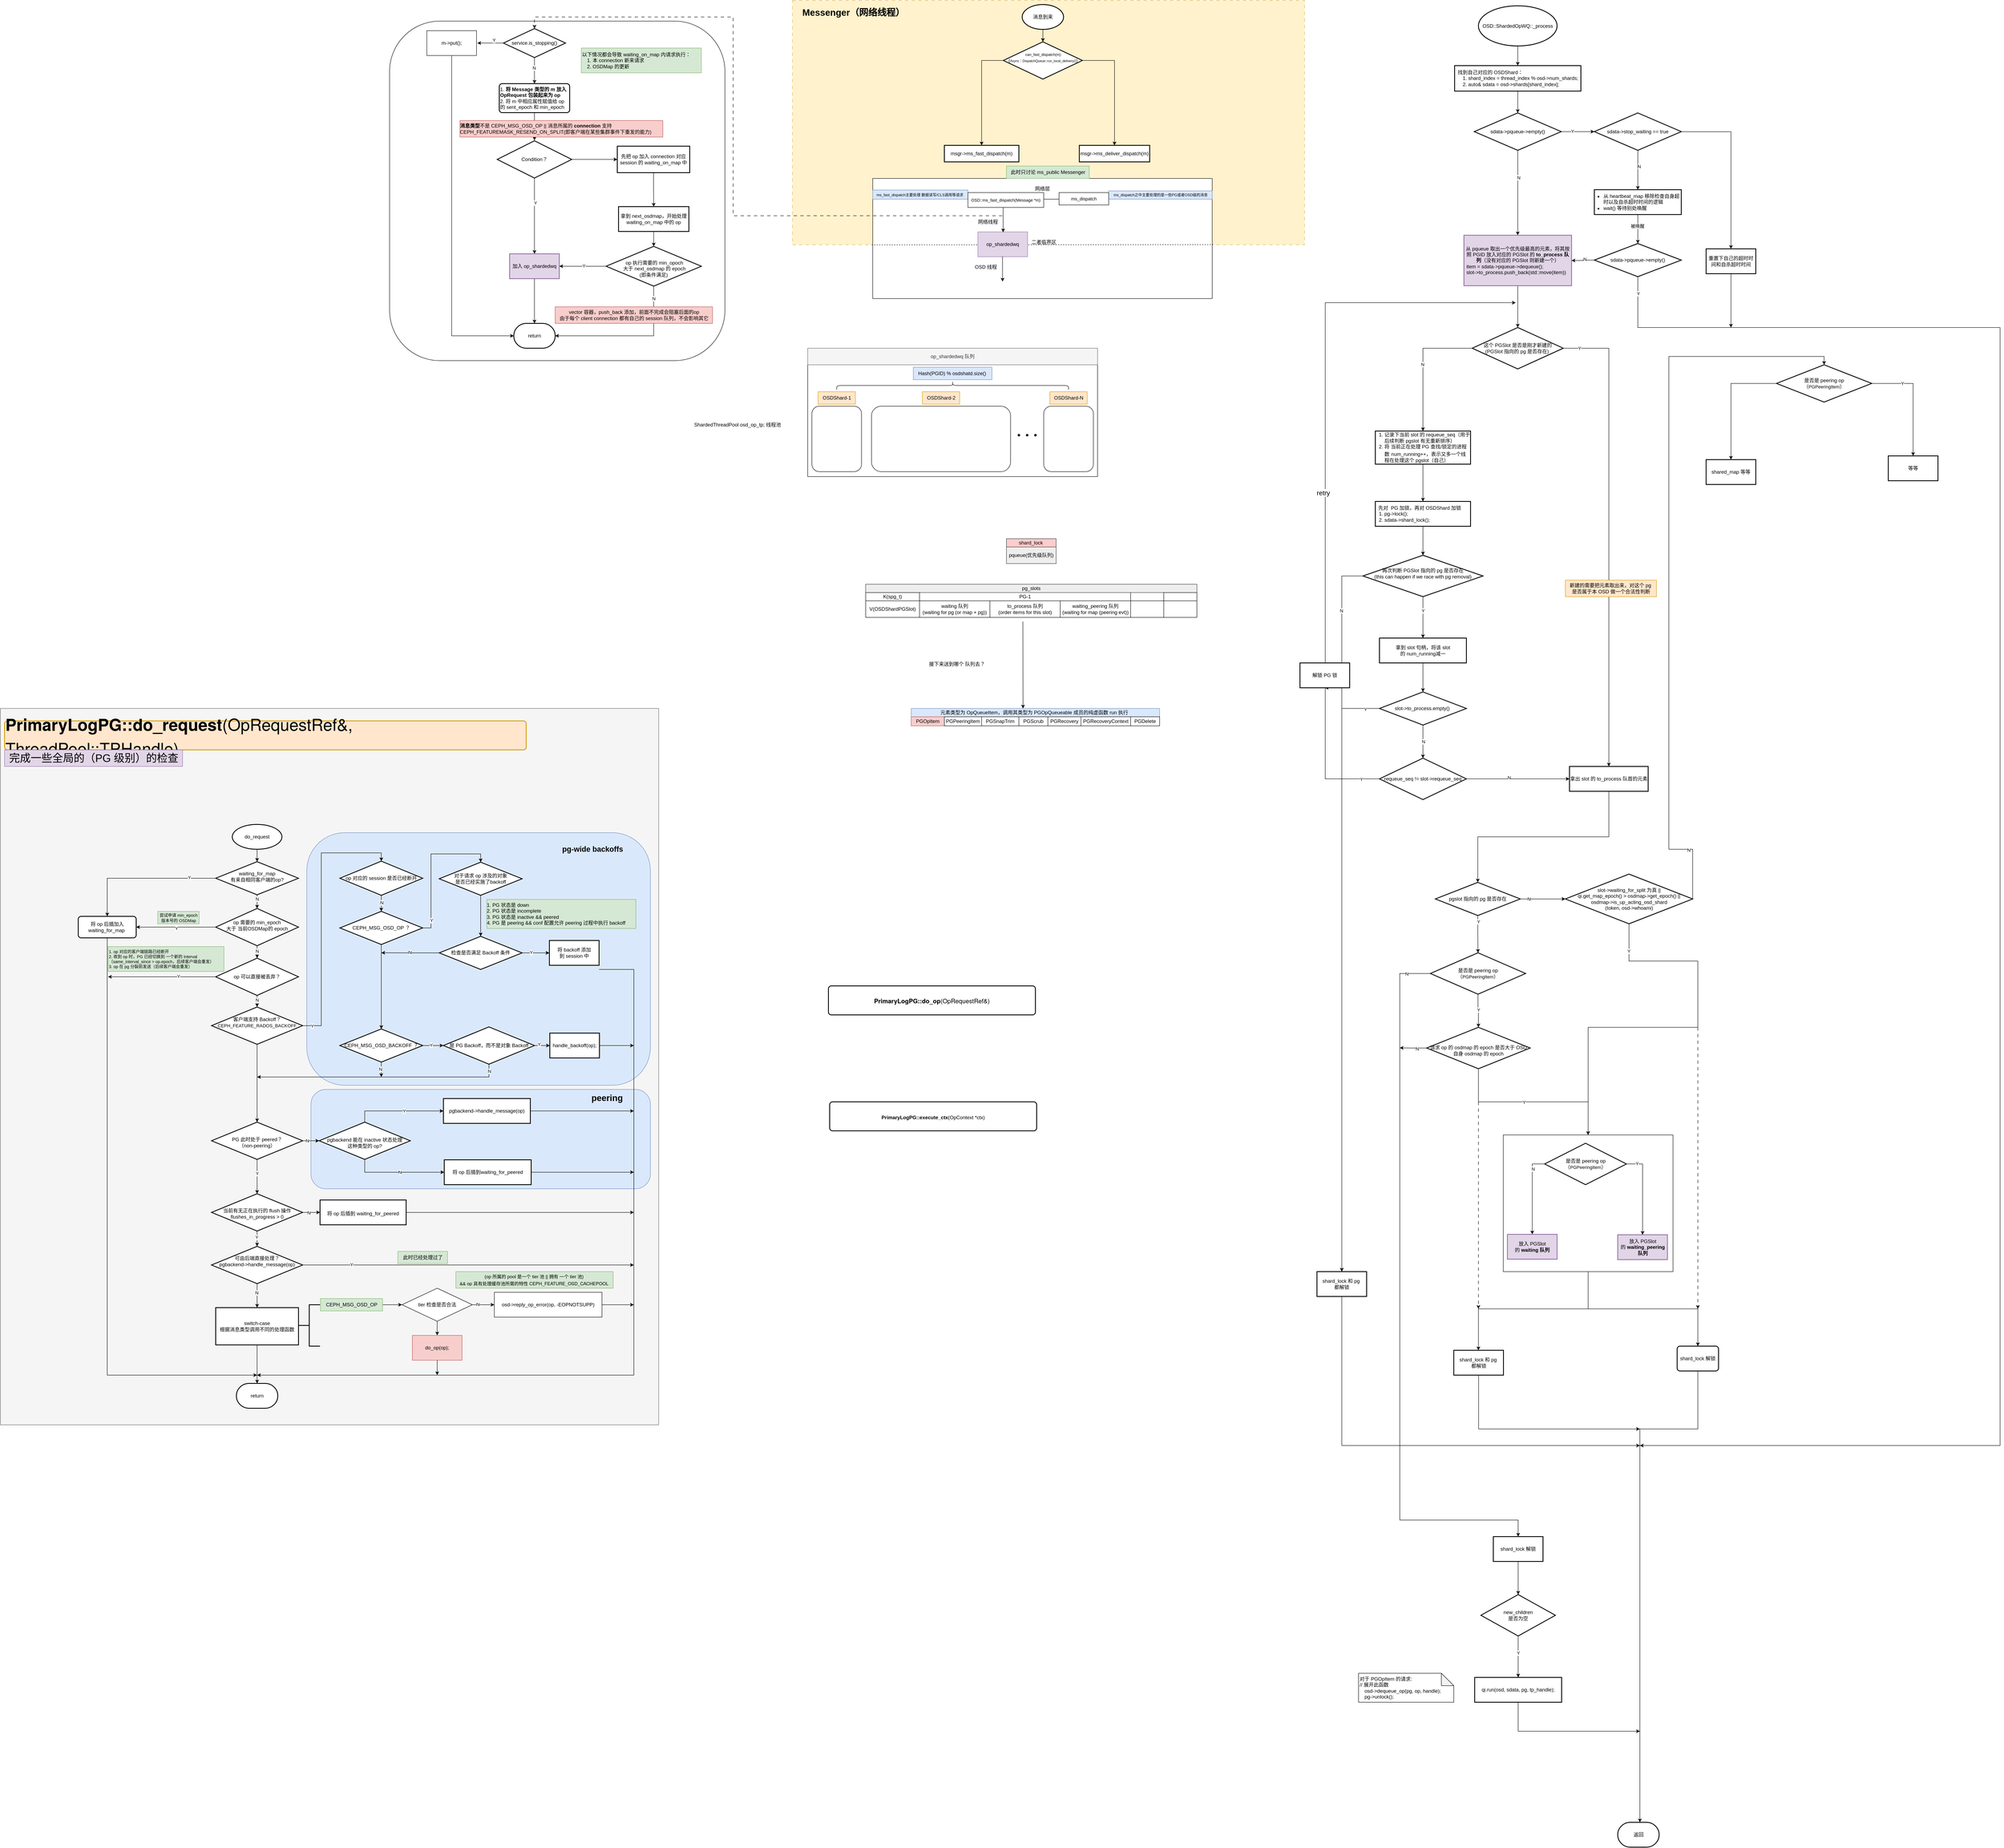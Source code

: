 <mxfile version="24.2.3" type="github">
  <diagram name="第 1 页" id="OJSNp1td6rTHUpe7NG8o">
    <mxGraphModel dx="9394" dy="3933" grid="1" gridSize="10" guides="1" tooltips="1" connect="1" arrows="1" fold="1" page="1" pageScale="1" pageWidth="827" pageHeight="1169" math="0" shadow="0">
      <root>
        <mxCell id="0" />
        <mxCell id="1" parent="0" />
        <mxCell id="VQCMDXDug2qxLCkutru4-196" value="" style="rounded=0;whiteSpace=wrap;html=1;" parent="1" vertex="1">
          <mxGeometry x="1940" y="2740" width="410" height="330" as="geometry" />
        </mxCell>
        <mxCell id="VQCMDXDug2qxLCkutru4-55" value="" style="rounded=1;whiteSpace=wrap;html=1;" parent="1" vertex="1">
          <mxGeometry x="-750" y="50" width="810" height="820" as="geometry" />
        </mxCell>
        <mxCell id="VQCMDXDug2qxLCkutru4-57" style="edgeStyle=orthogonalEdgeStyle;rounded=0;orthogonalLoop=1;jettySize=auto;html=1;entryX=0;entryY=0.5;entryDx=0;entryDy=0;entryPerimeter=0;exitX=0.5;exitY=1;exitDx=0;exitDy=0;" parent="1" source="VQCMDXDug2qxLCkutru4-56" target="VQCMDXDug2qxLCkutru4-50" edge="1">
          <mxGeometry relative="1" as="geometry" />
        </mxCell>
        <mxCell id="VQCMDXDug2qxLCkutru4-25" value="" style="rounded=0;whiteSpace=wrap;html=1;fillOpacity=100;backgroundOutline=0;shadow=0;dashed=1;dashPattern=8 8;fillColor=#fff2cc;strokeColor=#d6b656;" parent="1" vertex="1">
          <mxGeometry x="223" width="1237" height="590" as="geometry" />
        </mxCell>
        <mxCell id="VQCMDXDug2qxLCkutru4-21" value="" style="group;fontSize=9;" parent="1" vertex="1" connectable="0">
          <mxGeometry x="420" y="430" width="820" height="290" as="geometry" />
        </mxCell>
        <mxCell id="VQCMDXDug2qxLCkutru4-1" value="网络层" style="rounded=0;whiteSpace=wrap;html=1;" parent="VQCMDXDug2qxLCkutru4-21" vertex="1">
          <mxGeometry x="-3" width="820.0" height="50" as="geometry" />
        </mxCell>
        <mxCell id="VQCMDXDug2qxLCkutru4-2" value="" style="rounded=0;whiteSpace=wrap;html=1;" parent="VQCMDXDug2qxLCkutru4-21" vertex="1">
          <mxGeometry x="-3" y="50" width="820.0" height="240" as="geometry" />
        </mxCell>
        <mxCell id="VQCMDXDug2qxLCkutru4-22" value="ms_dispatch之中主要处理的是一些PG或者OSD级的消息" style="text;html=1;align=center;verticalAlign=middle;resizable=0;points=[];autosize=1;strokeColor=#6c8ebf;fillColor=#dae8fc;fontSize=9;" parent="VQCMDXDug2qxLCkutru4-21" vertex="1">
          <mxGeometry x="567" y="30" width="250" height="20" as="geometry" />
        </mxCell>
        <mxCell id="VQCMDXDug2qxLCkutru4-23" value="&lt;span style=&quot;text-wrap: wrap;&quot;&gt;&lt;font style=&quot;font-size: 9px;&quot;&gt;ms_fast_dispatch主要处理 数据读写/CLS调用等请求&lt;/font&gt;&lt;/span&gt;" style="text;html=1;align=center;verticalAlign=middle;resizable=1;points=[];autosize=0;strokeColor=#6c8ebf;fillColor=#dae8fc;overflow=width;metaEdit=0;resizeWidth=1;resizeHeight=1;" parent="VQCMDXDug2qxLCkutru4-21" vertex="1">
          <mxGeometry x="-3" y="28" width="230" height="22" as="geometry" />
        </mxCell>
        <mxCell id="VQCMDXDug2qxLCkutru4-8" value="网络线程" style="text;html=1;align=center;verticalAlign=middle;resizable=0;points=[];autosize=1;strokeColor=none;fillColor=none;" parent="VQCMDXDug2qxLCkutru4-21" vertex="1">
          <mxGeometry x="240" y="90" width="70" height="30" as="geometry" />
        </mxCell>
        <mxCell id="VQCMDXDug2qxLCkutru4-27" value="" style="endArrow=none;dashed=1;html=1;rounded=0;exitX=-0.003;exitY=0.46;exitDx=0;exitDy=0;exitPerimeter=0;entryX=1.005;entryY=0.457;entryDx=0;entryDy=0;entryPerimeter=0;" parent="VQCMDXDug2qxLCkutru4-21" source="VQCMDXDug2qxLCkutru4-2" target="VQCMDXDug2qxLCkutru4-2" edge="1">
          <mxGeometry width="50" height="50" relative="1" as="geometry">
            <mxPoint x="600" y="90" as="sourcePoint" />
            <mxPoint x="650" y="40" as="targetPoint" />
          </mxGeometry>
        </mxCell>
        <mxCell id="VQCMDXDug2qxLCkutru4-9" value="OSD 线程" style="text;html=1;align=center;verticalAlign=middle;resizable=0;points=[];autosize=1;strokeColor=none;fillColor=none;" parent="VQCMDXDug2qxLCkutru4-21" vertex="1">
          <mxGeometry x="230" y="199" width="80" height="30" as="geometry" />
        </mxCell>
        <mxCell id="VQCMDXDug2qxLCkutru4-10" value="二者临界区" style="text;html=1;align=center;verticalAlign=middle;resizable=0;points=[];autosize=1;strokeColor=none;fillColor=none;" parent="VQCMDXDug2qxLCkutru4-21" vertex="1">
          <mxGeometry x="370" y="139" width="80" height="30" as="geometry" />
        </mxCell>
        <mxCell id="VQCMDXDug2qxLCkutru4-3" value="&lt;font style=&quot;font-size: 11px;&quot;&gt;ms_dispatch&lt;/font&gt;" style="rounded=0;whiteSpace=wrap;html=1;" parent="1" vertex="1">
          <mxGeometry x="867" y="464" width="120" height="30" as="geometry" />
        </mxCell>
        <mxCell id="VQCMDXDug2qxLCkutru4-4" value="OSD::ms_fast_dispatch(Message *m)" style="rounded=0;whiteSpace=wrap;html=1;fontSize=10;" parent="1" vertex="1">
          <mxGeometry x="647" y="464" width="183" height="36" as="geometry" />
        </mxCell>
        <mxCell id="VQCMDXDug2qxLCkutru4-5" value="op_shardedwq" style="rounded=0;whiteSpace=wrap;html=1;fillColor=#e1d5e7;strokeColor=#9673a6;" parent="1" vertex="1">
          <mxGeometry x="671" y="559" width="120" height="60" as="geometry" />
        </mxCell>
        <mxCell id="VQCMDXDug2qxLCkutru4-6" value="" style="endArrow=classic;html=1;rounded=0;entryX=0.5;entryY=0;entryDx=0;entryDy=0;" parent="1" edge="1">
          <mxGeometry width="50" height="50" relative="1" as="geometry">
            <mxPoint x="732" y="500" as="sourcePoint" />
            <mxPoint x="732" y="560" as="targetPoint" />
          </mxGeometry>
        </mxCell>
        <mxCell id="VQCMDXDug2qxLCkutru4-7" value="" style="endArrow=classic;html=1;rounded=0;entryX=0.5;entryY=0;entryDx=0;entryDy=0;" parent="1" edge="1">
          <mxGeometry width="50" height="50" relative="1" as="geometry">
            <mxPoint x="730.6" y="619" as="sourcePoint" />
            <mxPoint x="730.6" y="679" as="targetPoint" />
          </mxGeometry>
        </mxCell>
        <mxCell id="VQCMDXDug2qxLCkutru4-14" value="" style="edgeStyle=orthogonalEdgeStyle;rounded=0;orthogonalLoop=1;jettySize=auto;html=1;" parent="1" source="VQCMDXDug2qxLCkutru4-11" target="VQCMDXDug2qxLCkutru4-13" edge="1">
          <mxGeometry relative="1" as="geometry" />
        </mxCell>
        <mxCell id="VQCMDXDug2qxLCkutru4-11" value="消息到来" style="strokeWidth=2;html=1;shape=mxgraph.flowchart.start_1;whiteSpace=wrap;" parent="1" vertex="1">
          <mxGeometry x="778" y="10" width="100" height="60" as="geometry" />
        </mxCell>
        <mxCell id="VQCMDXDug2qxLCkutru4-18" value="" style="edgeStyle=orthogonalEdgeStyle;rounded=0;orthogonalLoop=1;jettySize=auto;html=1;exitX=0;exitY=0.5;exitDx=0;exitDy=0;" parent="1" source="VQCMDXDug2qxLCkutru4-13" target="VQCMDXDug2qxLCkutru4-17" edge="1">
          <mxGeometry relative="1" as="geometry" />
        </mxCell>
        <mxCell id="VQCMDXDug2qxLCkutru4-20" value="" style="edgeStyle=orthogonalEdgeStyle;rounded=0;orthogonalLoop=1;jettySize=auto;html=1;exitX=1;exitY=0.5;exitDx=0;exitDy=0;" parent="1" source="VQCMDXDug2qxLCkutru4-13" target="VQCMDXDug2qxLCkutru4-19" edge="1">
          <mxGeometry relative="1" as="geometry" />
        </mxCell>
        <mxCell id="VQCMDXDug2qxLCkutru4-13" value="&lt;font style=&quot;font-size: 9px;&quot;&gt;can_fast_dispatch(m)&lt;/font&gt;&lt;div style=&quot;&quot;&gt;&lt;span style=&quot;font-size: 11px;&quot;&gt;(&lt;/span&gt;&lt;font style=&quot;font-size: 8px;&quot;&gt;Async：DispatchQueue::run_local_delivery()&lt;/font&gt;&lt;span style=&quot;font-size: 11px;&quot;&gt;)&lt;/span&gt;&lt;/div&gt;" style="rhombus;whiteSpace=wrap;html=1;strokeWidth=2;spacing=2;spacingTop=-16;" parent="1" vertex="1">
          <mxGeometry x="732.5" y="100" width="191" height="90" as="geometry" />
        </mxCell>
        <mxCell id="VQCMDXDug2qxLCkutru4-17" value="msgr-&amp;gt;ms_fast_dispatch(m)" style="whiteSpace=wrap;html=1;strokeWidth=2;spacing=2;spacingTop=0;" parent="1" vertex="1">
          <mxGeometry x="590" y="350" width="180" height="40" as="geometry" />
        </mxCell>
        <mxCell id="VQCMDXDug2qxLCkutru4-19" value="msgr-&amp;gt;ms_deliver_dispatch(m)" style="whiteSpace=wrap;html=1;strokeWidth=2;spacing=2;spacingTop=0;verticalAlign=middle;" parent="1" vertex="1">
          <mxGeometry x="916" y="350" width="170" height="40" as="geometry" />
        </mxCell>
        <mxCell id="VQCMDXDug2qxLCkutru4-24" value="此时只讨论 ms_public Messenger" style="text;html=1;align=center;verticalAlign=middle;resizable=0;points=[];autosize=1;strokeColor=#82b366;fillColor=#d5e8d4;" parent="1" vertex="1">
          <mxGeometry x="740" y="400" width="200" height="30" as="geometry" />
        </mxCell>
        <mxCell id="VQCMDXDug2qxLCkutru4-26" value="Messenger（网络线程）" style="text;html=1;align=center;verticalAlign=middle;resizable=0;points=[];autosize=1;strokeColor=none;fillColor=none;fontSize=22;fontStyle=1" parent="1" vertex="1">
          <mxGeometry x="240" y="10" width="260" height="40" as="geometry" />
        </mxCell>
        <mxCell id="VQCMDXDug2qxLCkutru4-36" value="" style="edgeStyle=orthogonalEdgeStyle;rounded=0;orthogonalLoop=1;jettySize=auto;html=1;" parent="1" source="VQCMDXDug2qxLCkutru4-28" edge="1">
          <mxGeometry relative="1" as="geometry">
            <mxPoint x="-400" y="338" as="targetPoint" />
          </mxGeometry>
        </mxCell>
        <mxCell id="VQCMDXDug2qxLCkutru4-28" value="1. &lt;b&gt;将&amp;nbsp;Message 类型的&amp;nbsp;m 放入&amp;nbsp; OpRequest 包装起来为 op&lt;/b&gt;&lt;div&gt;2. 将 m 中相应属性赋值给 op 的&amp;nbsp;sent_epoch 和&amp;nbsp;min_epoch&lt;/div&gt;" style="rounded=1;whiteSpace=wrap;html=1;absoluteArcSize=1;arcSize=14;strokeWidth=2;align=left;" parent="1" vertex="1">
          <mxGeometry x="-485" y="201" width="170" height="70" as="geometry" />
        </mxCell>
        <mxCell id="VQCMDXDug2qxLCkutru4-31" value="" style="edgeStyle=orthogonalEdgeStyle;rounded=0;orthogonalLoop=1;jettySize=auto;html=1;" parent="1" source="VQCMDXDug2qxLCkutru4-29" edge="1">
          <mxGeometry relative="1" as="geometry">
            <mxPoint x="-538" y="103" as="targetPoint" />
          </mxGeometry>
        </mxCell>
        <mxCell id="VQCMDXDug2qxLCkutru4-32" value="Y" style="edgeLabel;html=1;align=center;verticalAlign=middle;resizable=0;points=[];" parent="VQCMDXDug2qxLCkutru4-31" vertex="1" connectable="0">
          <mxGeometry x="-0.267" y="3" relative="1" as="geometry">
            <mxPoint y="-10" as="offset" />
          </mxGeometry>
        </mxCell>
        <mxCell id="VQCMDXDug2qxLCkutru4-33" value="" style="edgeStyle=orthogonalEdgeStyle;rounded=0;orthogonalLoop=1;jettySize=auto;html=1;" parent="1" source="VQCMDXDug2qxLCkutru4-29" target="VQCMDXDug2qxLCkutru4-28" edge="1">
          <mxGeometry relative="1" as="geometry" />
        </mxCell>
        <mxCell id="VQCMDXDug2qxLCkutru4-34" value="N" style="edgeLabel;html=1;align=center;verticalAlign=middle;resizable=0;points=[];" parent="VQCMDXDug2qxLCkutru4-33" vertex="1" connectable="0">
          <mxGeometry x="-0.205" y="-1" relative="1" as="geometry">
            <mxPoint as="offset" />
          </mxGeometry>
        </mxCell>
        <mxCell id="VQCMDXDug2qxLCkutru4-29" value="service.is_stopping()" style="strokeWidth=2;html=1;shape=mxgraph.flowchart.decision;whiteSpace=wrap;" parent="1" vertex="1">
          <mxGeometry x="-475" y="68" width="150" height="70" as="geometry" />
        </mxCell>
        <mxCell id="VQCMDXDug2qxLCkutru4-40" value="" style="edgeStyle=orthogonalEdgeStyle;rounded=0;orthogonalLoop=1;jettySize=auto;html=1;" parent="1" source="VQCMDXDug2qxLCkutru4-37" target="VQCMDXDug2qxLCkutru4-39" edge="1">
          <mxGeometry relative="1" as="geometry" />
        </mxCell>
        <mxCell id="VQCMDXDug2qxLCkutru4-41" value="Y" style="edgeLabel;html=1;align=center;verticalAlign=middle;resizable=0;points=[];" parent="VQCMDXDug2qxLCkutru4-40" vertex="1" connectable="0">
          <mxGeometry x="-0.347" y="2" relative="1" as="geometry">
            <mxPoint as="offset" />
          </mxGeometry>
        </mxCell>
        <mxCell id="VQCMDXDug2qxLCkutru4-43" value="" style="edgeStyle=orthogonalEdgeStyle;rounded=0;orthogonalLoop=1;jettySize=auto;html=1;" parent="1" source="VQCMDXDug2qxLCkutru4-37" target="VQCMDXDug2qxLCkutru4-42" edge="1">
          <mxGeometry relative="1" as="geometry" />
        </mxCell>
        <mxCell id="VQCMDXDug2qxLCkutru4-37" value="Condition？" style="strokeWidth=2;html=1;shape=mxgraph.flowchart.decision;whiteSpace=wrap;" parent="1" vertex="1">
          <mxGeometry x="-490" y="339" width="180" height="90" as="geometry" />
        </mxCell>
        <mxCell id="VQCMDXDug2qxLCkutru4-38" value="&lt;b style=&quot;text-wrap: wrap;&quot;&gt;消息类型&lt;/b&gt;&lt;span style=&quot;text-wrap: wrap;&quot;&gt;不是&amp;nbsp;CEPH_MSG_OSD_OP ||&amp;nbsp;&lt;/span&gt;&lt;span style=&quot;text-wrap: wrap;&quot;&gt;消息所属的&amp;nbsp;&lt;/span&gt;&lt;b style=&quot;text-wrap: wrap;&quot;&gt;connection&lt;/b&gt;&lt;span style=&quot;text-wrap: wrap;&quot;&gt;&amp;nbsp;支持&amp;nbsp;&lt;/span&gt;&lt;div style=&quot;text-wrap: wrap;&quot;&gt;CEPH_FEATUREMASK_RESEND_ON_SPLIT(即客户端在某些集群事件下重发的能力)&amp;nbsp;&lt;/div&gt;" style="text;html=1;align=left;verticalAlign=middle;resizable=0;points=[];autosize=1;strokeColor=#b85450;fillColor=#f8cecc;overflow=width;" parent="1" vertex="1">
          <mxGeometry x="-580" y="290" width="490" height="40" as="geometry" />
        </mxCell>
        <mxCell id="VQCMDXDug2qxLCkutru4-51" value="" style="edgeStyle=orthogonalEdgeStyle;rounded=0;orthogonalLoop=1;jettySize=auto;html=1;" parent="1" source="VQCMDXDug2qxLCkutru4-39" target="VQCMDXDug2qxLCkutru4-50" edge="1">
          <mxGeometry relative="1" as="geometry" />
        </mxCell>
        <mxCell id="VQCMDXDug2qxLCkutru4-39" value="加入&amp;nbsp;op_shardedwq" style="whiteSpace=wrap;html=1;strokeWidth=2;fillColor=#e1d5e7;strokeColor=#9673a6;" parent="1" vertex="1">
          <mxGeometry x="-460" y="612" width="120" height="60" as="geometry" />
        </mxCell>
        <mxCell id="VQCMDXDug2qxLCkutru4-45" value="" style="edgeStyle=orthogonalEdgeStyle;rounded=0;orthogonalLoop=1;jettySize=auto;html=1;" parent="1" source="VQCMDXDug2qxLCkutru4-42" target="VQCMDXDug2qxLCkutru4-44" edge="1">
          <mxGeometry relative="1" as="geometry" />
        </mxCell>
        <mxCell id="VQCMDXDug2qxLCkutru4-42" value="先把 op 加入 connection 对应 session 的&amp;nbsp;waiting_on_map 中" style="whiteSpace=wrap;html=1;strokeWidth=2;" parent="1" vertex="1">
          <mxGeometry x="-200" y="352" width="175" height="64" as="geometry" />
        </mxCell>
        <mxCell id="VQCMDXDug2qxLCkutru4-44" value="拿到 next_osdmap，开始处理 waiting_on_map 中的 op" style="whiteSpace=wrap;html=1;strokeWidth=2;" parent="1" vertex="1">
          <mxGeometry x="-197" y="498" width="170" height="60" as="geometry" />
        </mxCell>
        <mxCell id="VQCMDXDug2qxLCkutru4-48" value="" style="edgeStyle=orthogonalEdgeStyle;rounded=0;orthogonalLoop=1;jettySize=auto;html=1;" parent="1" source="VQCMDXDug2qxLCkutru4-46" target="VQCMDXDug2qxLCkutru4-39" edge="1">
          <mxGeometry relative="1" as="geometry" />
        </mxCell>
        <mxCell id="VQCMDXDug2qxLCkutru4-49" value="Y" style="edgeLabel;html=1;align=center;verticalAlign=middle;resizable=0;points=[];" parent="VQCMDXDug2qxLCkutru4-48" vertex="1" connectable="0">
          <mxGeometry x="-0.037" y="-1" relative="1" as="geometry">
            <mxPoint as="offset" />
          </mxGeometry>
        </mxCell>
        <mxCell id="VQCMDXDug2qxLCkutru4-46" value="&amp;nbsp;op 执行需要的 min_opoch&lt;div&gt;&amp;nbsp;大于 next_osdmap 的 epoch&lt;/div&gt;&lt;div&gt;(即条件满足)&lt;/div&gt;" style="strokeWidth=2;html=1;shape=mxgraph.flowchart.decision;whiteSpace=wrap;spacingTop=12;" parent="1" vertex="1">
          <mxGeometry x="-227" y="594" width="230" height="96" as="geometry" />
        </mxCell>
        <mxCell id="VQCMDXDug2qxLCkutru4-47" style="edgeStyle=orthogonalEdgeStyle;rounded=0;orthogonalLoop=1;jettySize=auto;html=1;exitX=0.5;exitY=1;exitDx=0;exitDy=0;entryX=0.5;entryY=0;entryDx=0;entryDy=0;entryPerimeter=0;" parent="1" source="VQCMDXDug2qxLCkutru4-44" target="VQCMDXDug2qxLCkutru4-46" edge="1">
          <mxGeometry relative="1" as="geometry" />
        </mxCell>
        <mxCell id="VQCMDXDug2qxLCkutru4-50" value="return" style="strokeWidth=2;html=1;shape=mxgraph.flowchart.terminator;whiteSpace=wrap;" parent="1" vertex="1">
          <mxGeometry x="-450" y="780" width="100" height="60" as="geometry" />
        </mxCell>
        <mxCell id="VQCMDXDug2qxLCkutru4-52" style="edgeStyle=orthogonalEdgeStyle;rounded=0;orthogonalLoop=1;jettySize=auto;html=1;entryX=1;entryY=0.5;entryDx=0;entryDy=0;entryPerimeter=0;" parent="1" source="VQCMDXDug2qxLCkutru4-46" target="VQCMDXDug2qxLCkutru4-50" edge="1">
          <mxGeometry relative="1" as="geometry">
            <Array as="points">
              <mxPoint x="-112" y="810" />
            </Array>
          </mxGeometry>
        </mxCell>
        <mxCell id="VQCMDXDug2qxLCkutru4-53" value="N" style="edgeLabel;html=1;align=center;verticalAlign=middle;resizable=0;points=[];" parent="VQCMDXDug2qxLCkutru4-52" vertex="1" connectable="0">
          <mxGeometry x="-0.761" relative="1" as="geometry">
            <mxPoint y="-13" as="offset" />
          </mxGeometry>
        </mxCell>
        <mxCell id="VQCMDXDug2qxLCkutru4-54" value="" style="endArrow=classic;html=1;rounded=0;dashed=1;dashPattern=8 8;entryX=0.5;entryY=0;entryDx=0;entryDy=0;entryPerimeter=0;" parent="1" target="VQCMDXDug2qxLCkutru4-29" edge="1">
          <mxGeometry width="50" height="50" relative="1" as="geometry">
            <mxPoint x="730" y="520" as="sourcePoint" />
            <mxPoint x="70" y="570" as="targetPoint" />
            <Array as="points">
              <mxPoint x="80" y="520" />
              <mxPoint x="80" y="40" />
              <mxPoint x="-400" y="40" />
            </Array>
          </mxGeometry>
        </mxCell>
        <mxCell id="VQCMDXDug2qxLCkutru4-56" value="m-&amp;gt;put();" style="rounded=0;whiteSpace=wrap;html=1;" parent="1" vertex="1">
          <mxGeometry x="-660" y="73" width="120" height="60" as="geometry" />
        </mxCell>
        <mxCell id="VQCMDXDug2qxLCkutru4-58" value="vector 容器，push_back 添加，前面不完成会阻塞后面的op&lt;div&gt;由于每个 client connection 都有自己的 session 队列，不会影响其它&lt;/div&gt;" style="text;html=1;align=center;verticalAlign=middle;resizable=0;points=[];autosize=1;strokeColor=#b85450;fillColor=#f8cecc;" parent="1" vertex="1">
          <mxGeometry x="-350" y="740" width="380" height="40" as="geometry" />
        </mxCell>
        <mxCell id="VQCMDXDug2qxLCkutru4-59" value="以下情况都会导致 waiting_on_map 内请求执行：&lt;div style=&quot;padding-left: 12px;&quot;&gt;1. 本 connection 新来请求&lt;div&gt;2. OSDMap 的更新&lt;span style=&quot;background-color: initial;&quot;&gt;&amp;nbsp;&lt;/span&gt;&lt;/div&gt;&lt;/div&gt;" style="text;html=1;align=left;verticalAlign=middle;resizable=0;points=[];autosize=1;strokeColor=#82b366;fillColor=#d5e8d4;" parent="1" vertex="1">
          <mxGeometry x="-287" y="115" width="290" height="60" as="geometry" />
        </mxCell>
        <mxCell id="VQCMDXDug2qxLCkutru4-60" value="" style="rounded=0;whiteSpace=wrap;html=1;" parent="1" vertex="1">
          <mxGeometry x="260" y="880" width="700" height="270" as="geometry" />
        </mxCell>
        <mxCell id="VQCMDXDug2qxLCkutru4-61" value="op_shardedwq 队列" style="rounded=0;whiteSpace=wrap;html=1;fillColor=#f5f5f5;fontColor=#333333;strokeColor=#666666;" parent="1" vertex="1">
          <mxGeometry x="260" y="840" width="700" height="40" as="geometry" />
        </mxCell>
        <mxCell id="VQCMDXDug2qxLCkutru4-62" value="" style="rounded=1;whiteSpace=wrap;html=1;" parent="1" vertex="1">
          <mxGeometry x="270" y="980" width="120" height="158" as="geometry" />
        </mxCell>
        <mxCell id="VQCMDXDug2qxLCkutru4-63" value="" style="rounded=1;whiteSpace=wrap;html=1;" parent="1" vertex="1">
          <mxGeometry x="414" y="980" width="336" height="158" as="geometry" />
        </mxCell>
        <mxCell id="VQCMDXDug2qxLCkutru4-64" value="" style="rounded=1;whiteSpace=wrap;html=1;" parent="1" vertex="1">
          <mxGeometry x="830" y="980" width="120" height="158" as="geometry" />
        </mxCell>
        <mxCell id="VQCMDXDug2qxLCkutru4-66" value="" style="shape=curlyBracket;whiteSpace=wrap;html=1;rounded=1;labelPosition=left;verticalLabelPosition=middle;align=right;verticalAlign=middle;direction=south;" parent="1" vertex="1">
          <mxGeometry x="330" y="920" width="560" height="20" as="geometry" />
        </mxCell>
        <mxCell id="VQCMDXDug2qxLCkutru4-67" value="Hash(PGID) % osdshatd.size()&amp;nbsp;" style="text;html=1;align=center;verticalAlign=middle;resizable=0;points=[];autosize=1;strokeColor=#6c8ebf;fillColor=#dae8fc;" parent="1" vertex="1">
          <mxGeometry x="515" y="886" width="190" height="30" as="geometry" />
        </mxCell>
        <mxCell id="VQCMDXDug2qxLCkutru4-68" value="OSDShard-1" style="text;html=1;align=center;verticalAlign=middle;resizable=0;points=[];autosize=1;strokeColor=#d79b00;fillColor=#ffe6cc;" parent="1" vertex="1">
          <mxGeometry x="285" y="945" width="90" height="30" as="geometry" />
        </mxCell>
        <mxCell id="VQCMDXDug2qxLCkutru4-69" value="OSDShard-2" style="text;html=1;align=center;verticalAlign=middle;resizable=0;points=[];autosize=1;strokeColor=#d79b00;fillColor=#ffe6cc;" parent="1" vertex="1">
          <mxGeometry x="537" y="945" width="90" height="30" as="geometry" />
        </mxCell>
        <mxCell id="VQCMDXDug2qxLCkutru4-70" value="OSDShard-N" style="text;html=1;align=center;verticalAlign=middle;resizable=0;points=[];autosize=1;strokeColor=#d79b00;fillColor=#ffe6cc;" parent="1" vertex="1">
          <mxGeometry x="845" y="945" width="90" height="30" as="geometry" />
        </mxCell>
        <mxCell id="VQCMDXDug2qxLCkutru4-73" value="" style="shape=waypoint;sketch=0;fillStyle=solid;size=6;pointerEvents=1;points=[];fillColor=none;resizable=0;rotatable=0;perimeter=centerPerimeter;snapToPoint=1;" parent="1" vertex="1">
          <mxGeometry x="760" y="1040" width="20" height="20" as="geometry" />
        </mxCell>
        <mxCell id="VQCMDXDug2qxLCkutru4-74" value="" style="shape=waypoint;sketch=0;fillStyle=solid;size=6;pointerEvents=1;points=[];fillColor=none;resizable=0;rotatable=0;perimeter=centerPerimeter;snapToPoint=1;" parent="1" vertex="1">
          <mxGeometry x="780" y="1040" width="20" height="20" as="geometry" />
        </mxCell>
        <mxCell id="VQCMDXDug2qxLCkutru4-75" value="" style="shape=waypoint;sketch=0;fillStyle=solid;size=6;pointerEvents=1;points=[];fillColor=none;resizable=0;rotatable=0;perimeter=centerPerimeter;snapToPoint=1;" parent="1" vertex="1">
          <mxGeometry x="800" y="1040" width="20" height="20" as="geometry" />
        </mxCell>
        <mxCell id="VQCMDXDug2qxLCkutru4-76" value="pqueue(优先级队列)" style="whiteSpace=wrap;html=1;fillColor=#eeeeee;strokeColor=#36393d;" parent="1" vertex="1">
          <mxGeometry x="740" y="1320" width="120" height="40" as="geometry" />
        </mxCell>
        <mxCell id="VQCMDXDug2qxLCkutru4-77" value="shard_lock" style="text;html=1;align=center;verticalAlign=middle;resizable=1;points=[];autosize=0;strokeColor=#36393d;fillColor=#ffcccc;resizeWidth=1;overflow=width;imageWidth=82;fixedWidth=0;snapToPoint=0;recursiveResize=1;expand=1;editable=1;movable=1;rotatable=1;deletable=1;locked=0;connectable=1;resizeHeight=1;" parent="1" vertex="1">
          <mxGeometry x="740" y="1300" width="120" height="20" as="geometry" />
        </mxCell>
        <mxCell id="VQCMDXDug2qxLCkutru4-78" value="PG-1" style="rounded=0;whiteSpace=wrap;html=1;" parent="1" vertex="1">
          <mxGeometry x="530" y="1430" width="510" height="20" as="geometry" />
        </mxCell>
        <mxCell id="VQCMDXDug2qxLCkutru4-92" value="waiting 队列&lt;div&gt;(waiting for pg (or map + pg))&lt;/div&gt;" style="rounded=0;whiteSpace=wrap;html=1;" parent="1" vertex="1">
          <mxGeometry x="530" y="1450" width="170" height="40" as="geometry" />
        </mxCell>
        <mxCell id="VQCMDXDug2qxLCkutru4-95" value="" style="rounded=0;whiteSpace=wrap;html=1;" parent="1" vertex="1">
          <mxGeometry x="1040" y="1430" width="80" height="20" as="geometry" />
        </mxCell>
        <mxCell id="VQCMDXDug2qxLCkutru4-96" value="to_process 队列&lt;div&gt;(order items for this slot)&lt;/div&gt;" style="rounded=0;whiteSpace=wrap;html=1;" parent="1" vertex="1">
          <mxGeometry x="700" y="1450" width="170" height="40" as="geometry" />
        </mxCell>
        <mxCell id="VQCMDXDug2qxLCkutru4-97" value="waiting_peering 队列&lt;div&gt;(waiting for map (peering evt))&lt;/div&gt;" style="rounded=0;whiteSpace=wrap;html=1;" parent="1" vertex="1">
          <mxGeometry x="870" y="1450" width="170" height="40" as="geometry" />
        </mxCell>
        <mxCell id="VQCMDXDug2qxLCkutru4-98" value="pg_slots" style="rounded=0;whiteSpace=wrap;html=1;fillColor=#eeeeee;strokeColor=#36393d;" parent="1" vertex="1">
          <mxGeometry x="400" y="1410" width="800" height="20" as="geometry" />
        </mxCell>
        <mxCell id="VQCMDXDug2qxLCkutru4-99" value="K(spg_t)" style="rounded=0;whiteSpace=wrap;html=1;" parent="1" vertex="1">
          <mxGeometry x="400" y="1430" width="130" height="20" as="geometry" />
        </mxCell>
        <mxCell id="VQCMDXDug2qxLCkutru4-100" value="V(OSDShardPGSlot)" style="rounded=0;whiteSpace=wrap;html=1;" parent="1" vertex="1">
          <mxGeometry x="400" y="1450" width="130" height="40" as="geometry" />
        </mxCell>
        <mxCell id="VQCMDXDug2qxLCkutru4-101" value="ShardedThreadPool osd_op_tp; 线程池" style="text;html=1;align=center;verticalAlign=middle;resizable=0;points=[];autosize=1;strokeColor=none;fillColor=none;" parent="1" vertex="1">
          <mxGeometry x="-25" y="1010" width="230" height="30" as="geometry" />
        </mxCell>
        <mxCell id="VQCMDXDug2qxLCkutru4-102" value="" style="rounded=0;whiteSpace=wrap;html=1;" parent="1" vertex="1">
          <mxGeometry x="1040" y="1450" width="80" height="40" as="geometry" />
        </mxCell>
        <mxCell id="VQCMDXDug2qxLCkutru4-103" value="" style="rounded=0;whiteSpace=wrap;html=1;" parent="1" vertex="1">
          <mxGeometry x="1120" y="1450" width="80" height="40" as="geometry" />
        </mxCell>
        <mxCell id="VQCMDXDug2qxLCkutru4-104" value="" style="rounded=0;whiteSpace=wrap;html=1;" parent="1" vertex="1">
          <mxGeometry x="1120" y="1430" width="80" height="20" as="geometry" />
        </mxCell>
        <mxCell id="VQCMDXDug2qxLCkutru4-107" value="" style="edgeStyle=orthogonalEdgeStyle;rounded=0;orthogonalLoop=1;jettySize=auto;html=1;" parent="1" source="VQCMDXDug2qxLCkutru4-105" target="VQCMDXDug2qxLCkutru4-106" edge="1">
          <mxGeometry relative="1" as="geometry" />
        </mxCell>
        <mxCell id="VQCMDXDug2qxLCkutru4-105" value="OSD::ShardedOpWQ::_process" style="strokeWidth=2;html=1;shape=mxgraph.flowchart.start_1;whiteSpace=wrap;" parent="1" vertex="1">
          <mxGeometry x="1880" y="13" width="190" height="97" as="geometry" />
        </mxCell>
        <mxCell id="VQCMDXDug2qxLCkutru4-109" value="" style="edgeStyle=orthogonalEdgeStyle;rounded=0;orthogonalLoop=1;jettySize=auto;html=1;" parent="1" source="VQCMDXDug2qxLCkutru4-106" target="VQCMDXDug2qxLCkutru4-108" edge="1">
          <mxGeometry relative="1" as="geometry" />
        </mxCell>
        <mxCell id="VQCMDXDug2qxLCkutru4-106" value="&lt;div style=&quot;text-align: left;&quot;&gt;&lt;span style=&quot;background-color: initial;&quot;&gt;找到自己对应的 OSDShard：&lt;/span&gt;&lt;/div&gt;&lt;div style=&quot;text-align: left; padding-left: 12px;&quot;&gt;&lt;span style=&quot;background-color: initial;&quot;&gt;1. shard_index = thread_index % osd-&amp;gt;num_shards;&lt;/span&gt;&lt;/div&gt;&lt;div style=&quot;text-align: left; padding-left: 12px;&quot;&gt;2. auto&amp;amp; sdata = osd-&amp;gt;shards[shard_index];&lt;br&gt;&lt;/div&gt;" style="whiteSpace=wrap;html=1;strokeWidth=2;" parent="1" vertex="1">
          <mxGeometry x="1822.5" y="157.5" width="305" height="61.5" as="geometry" />
        </mxCell>
        <mxCell id="VQCMDXDug2qxLCkutru4-111" value="" style="edgeStyle=orthogonalEdgeStyle;rounded=0;orthogonalLoop=1;jettySize=auto;html=1;" parent="1" source="VQCMDXDug2qxLCkutru4-108" target="VQCMDXDug2qxLCkutru4-110" edge="1">
          <mxGeometry relative="1" as="geometry" />
        </mxCell>
        <mxCell id="VQCMDXDug2qxLCkutru4-112" value="N" style="edgeLabel;html=1;align=center;verticalAlign=middle;resizable=0;points=[];" parent="VQCMDXDug2qxLCkutru4-111" vertex="1" connectable="0">
          <mxGeometry x="-0.362" y="2" relative="1" as="geometry">
            <mxPoint as="offset" />
          </mxGeometry>
        </mxCell>
        <mxCell id="VQCMDXDug2qxLCkutru4-114" value="" style="edgeStyle=orthogonalEdgeStyle;rounded=0;orthogonalLoop=1;jettySize=auto;html=1;" parent="1" source="VQCMDXDug2qxLCkutru4-108" target="VQCMDXDug2qxLCkutru4-113" edge="1">
          <mxGeometry relative="1" as="geometry" />
        </mxCell>
        <mxCell id="VQCMDXDug2qxLCkutru4-115" value="Y" style="edgeLabel;html=1;align=center;verticalAlign=middle;resizable=0;points=[];" parent="VQCMDXDug2qxLCkutru4-114" vertex="1" connectable="0">
          <mxGeometry x="-0.322" y="1" relative="1" as="geometry">
            <mxPoint as="offset" />
          </mxGeometry>
        </mxCell>
        <mxCell id="VQCMDXDug2qxLCkutru4-108" value="sdata-&amp;gt;pqueue-&amp;gt;empty()" style="rhombus;whiteSpace=wrap;html=1;strokeWidth=2;" parent="1" vertex="1">
          <mxGeometry x="1870" y="271.75" width="210" height="90.25" as="geometry" />
        </mxCell>
        <mxCell id="VQCMDXDug2qxLCkutru4-127" value="" style="edgeStyle=orthogonalEdgeStyle;rounded=0;orthogonalLoop=1;jettySize=auto;html=1;" parent="1" source="VQCMDXDug2qxLCkutru4-110" target="VQCMDXDug2qxLCkutru4-126" edge="1">
          <mxGeometry relative="1" as="geometry" />
        </mxCell>
        <mxCell id="VQCMDXDug2qxLCkutru4-110" value="&lt;div style=&quot;&quot;&gt;从&amp;nbsp;&lt;span style=&quot;background-color: initial;&quot;&gt;pqueue&amp;nbsp;&lt;/span&gt;&lt;span style=&quot;background-color: initial;&quot;&gt;取出一个优先级最高的元素，将其按照 PGID 放入对应的&amp;nbsp;&lt;/span&gt;&lt;span style=&quot;background-color: initial;&quot;&gt;PGSlot 的&amp;nbsp;&lt;/span&gt;&lt;span style=&quot;background-color: initial;&quot;&gt;&lt;b&gt;to_process 队列&lt;/b&gt;&lt;/span&gt;&lt;span style=&quot;background-color: initial;&quot;&gt;（没有对应的&amp;nbsp;&lt;/span&gt;&lt;span style=&quot;background-color: initial;&quot;&gt;PGSlot 则新建一个&lt;/span&gt;&lt;span style=&quot;background-color: initial;&quot;&gt;）&lt;/span&gt;&lt;/div&gt;&lt;div style=&quot;text-align: left; padding-left: 5px;&quot;&gt;&lt;span style=&quot;background-color: initial;&quot;&gt;item = sdata-&amp;gt;pqueue-&amp;gt;dequeue();&lt;/span&gt;&lt;/div&gt;&lt;div style=&quot;text-align: left; padding-left: 5px;&quot;&gt;slot-&amp;gt;to_process.push_back(std::move(item))&lt;br&gt;&lt;/div&gt;" style="whiteSpace=wrap;html=1;strokeWidth=2;fillColor=#e1d5e7;strokeColor=#9673a6;" parent="1" vertex="1">
          <mxGeometry x="1845" y="567.13" width="260" height="121.87" as="geometry" />
        </mxCell>
        <mxCell id="VQCMDXDug2qxLCkutru4-117" value="" style="edgeStyle=orthogonalEdgeStyle;rounded=0;orthogonalLoop=1;jettySize=auto;html=1;" parent="1" source="VQCMDXDug2qxLCkutru4-113" target="VQCMDXDug2qxLCkutru4-116" edge="1">
          <mxGeometry relative="1" as="geometry" />
        </mxCell>
        <mxCell id="VQCMDXDug2qxLCkutru4-120" value="N" style="edgeLabel;html=1;align=center;verticalAlign=middle;resizable=0;points=[];" parent="VQCMDXDug2qxLCkutru4-117" vertex="1" connectable="0">
          <mxGeometry x="-0.175" y="3" relative="1" as="geometry">
            <mxPoint as="offset" />
          </mxGeometry>
        </mxCell>
        <mxCell id="VQCMDXDug2qxLCkutru4-119" value="" style="edgeStyle=orthogonalEdgeStyle;rounded=0;orthogonalLoop=1;jettySize=auto;html=1;" parent="1" source="VQCMDXDug2qxLCkutru4-113" target="VQCMDXDug2qxLCkutru4-118" edge="1">
          <mxGeometry relative="1" as="geometry" />
        </mxCell>
        <mxCell id="VQCMDXDug2qxLCkutru4-113" value="sdata-&amp;gt;stop_waiting == true" style="rhombus;whiteSpace=wrap;html=1;strokeWidth=2;" parent="1" vertex="1">
          <mxGeometry x="2160" y="271.75" width="210" height="90.25" as="geometry" />
        </mxCell>
        <mxCell id="VQCMDXDug2qxLCkutru4-122" value="" style="edgeStyle=orthogonalEdgeStyle;rounded=0;orthogonalLoop=1;jettySize=auto;html=1;" parent="1" source="VQCMDXDug2qxLCkutru4-116" target="VQCMDXDug2qxLCkutru4-121" edge="1">
          <mxGeometry relative="1" as="geometry" />
        </mxCell>
        <mxCell id="VQCMDXDug2qxLCkutru4-123" value="被唤醒" style="edgeLabel;html=1;align=center;verticalAlign=middle;resizable=0;points=[];" parent="VQCMDXDug2qxLCkutru4-122" vertex="1" connectable="0">
          <mxGeometry x="-0.216" y="-1" relative="1" as="geometry">
            <mxPoint as="offset" />
          </mxGeometry>
        </mxCell>
        <mxCell id="VQCMDXDug2qxLCkutru4-116" value="&lt;ul style=&quot;padding-left: 20px;&quot;&gt;&lt;li&gt;从 heartbeat_map 移除检查自身超时以及自杀超时时间的逻辑&lt;/li&gt;&lt;li&gt;wait() 等待别处唤醒&lt;/li&gt;&lt;/ul&gt;" style="whiteSpace=wrap;html=1;strokeWidth=2;align=left;" parent="1" vertex="1">
          <mxGeometry x="2160" y="457.13" width="210" height="60" as="geometry" />
        </mxCell>
        <mxCell id="VQCMDXDug2qxLCkutru4-213" style="edgeStyle=orthogonalEdgeStyle;rounded=0;orthogonalLoop=1;jettySize=auto;html=1;" parent="1" source="VQCMDXDug2qxLCkutru4-118" edge="1">
          <mxGeometry relative="1" as="geometry">
            <mxPoint x="2490" y="790" as="targetPoint" />
          </mxGeometry>
        </mxCell>
        <mxCell id="VQCMDXDug2qxLCkutru4-118" value="重置下自己的超时时间和自杀超时时间" style="whiteSpace=wrap;html=1;strokeWidth=2;" parent="1" vertex="1">
          <mxGeometry x="2430" y="600.005" width="120" height="60" as="geometry" />
        </mxCell>
        <mxCell id="VQCMDXDug2qxLCkutru4-124" style="edgeStyle=orthogonalEdgeStyle;rounded=0;orthogonalLoop=1;jettySize=auto;html=1;entryX=1;entryY=0.5;entryDx=0;entryDy=0;" parent="1" source="VQCMDXDug2qxLCkutru4-121" target="VQCMDXDug2qxLCkutru4-110" edge="1">
          <mxGeometry relative="1" as="geometry" />
        </mxCell>
        <mxCell id="VQCMDXDug2qxLCkutru4-125" value="N" style="edgeLabel;html=1;align=center;verticalAlign=middle;resizable=0;points=[];" parent="VQCMDXDug2qxLCkutru4-124" vertex="1" connectable="0">
          <mxGeometry x="-0.165" y="-2" relative="1" as="geometry">
            <mxPoint as="offset" />
          </mxGeometry>
        </mxCell>
        <mxCell id="VQCMDXDug2qxLCkutru4-211" style="edgeStyle=orthogonalEdgeStyle;rounded=0;orthogonalLoop=1;jettySize=auto;html=1;exitX=0.5;exitY=1;exitDx=0;exitDy=0;" parent="1" source="VQCMDXDug2qxLCkutru4-121" edge="1">
          <mxGeometry relative="1" as="geometry">
            <mxPoint x="2270" y="3490" as="targetPoint" />
            <Array as="points">
              <mxPoint x="2265" y="790" />
              <mxPoint x="3140" y="790" />
              <mxPoint x="3140" y="3490" />
              <mxPoint x="2310" y="3490" />
            </Array>
          </mxGeometry>
        </mxCell>
        <mxCell id="VQCMDXDug2qxLCkutru4-212" value="Y" style="edgeLabel;html=1;align=center;verticalAlign=middle;resizable=0;points=[];" parent="VQCMDXDug2qxLCkutru4-211" vertex="1" connectable="0">
          <mxGeometry x="-0.982" y="1" relative="1" as="geometry">
            <mxPoint as="offset" />
          </mxGeometry>
        </mxCell>
        <mxCell id="VQCMDXDug2qxLCkutru4-121" value="sdata-&amp;gt;pqueue-&amp;gt;empty()" style="rhombus;whiteSpace=wrap;html=1;align=center;strokeWidth=2;" parent="1" vertex="1">
          <mxGeometry x="2160" y="587.13" width="210" height="80" as="geometry" />
        </mxCell>
        <mxCell id="VQCMDXDug2qxLCkutru4-129" value="" style="edgeStyle=orthogonalEdgeStyle;rounded=0;orthogonalLoop=1;jettySize=auto;html=1;" parent="1" source="VQCMDXDug2qxLCkutru4-126" target="VQCMDXDug2qxLCkutru4-128" edge="1">
          <mxGeometry relative="1" as="geometry" />
        </mxCell>
        <mxCell id="VQCMDXDug2qxLCkutru4-130" value="N" style="edgeLabel;html=1;align=center;verticalAlign=middle;resizable=0;points=[];" parent="VQCMDXDug2qxLCkutru4-129" vertex="1" connectable="0">
          <mxGeometry x="-0.012" y="-1" relative="1" as="geometry">
            <mxPoint as="offset" />
          </mxGeometry>
        </mxCell>
        <mxCell id="VQCMDXDug2qxLCkutru4-161" style="edgeStyle=orthogonalEdgeStyle;rounded=0;orthogonalLoop=1;jettySize=auto;html=1;entryX=0.5;entryY=0;entryDx=0;entryDy=0;" parent="1" source="VQCMDXDug2qxLCkutru4-126" target="VQCMDXDug2qxLCkutru4-157" edge="1">
          <mxGeometry relative="1" as="geometry">
            <mxPoint x="2210" y="1780.0" as="targetPoint" />
          </mxGeometry>
        </mxCell>
        <mxCell id="VQCMDXDug2qxLCkutru4-163" value="Y" style="edgeLabel;html=1;align=center;verticalAlign=middle;resizable=0;points=[];" parent="VQCMDXDug2qxLCkutru4-161" vertex="1" connectable="0">
          <mxGeometry x="-0.93" relative="1" as="geometry">
            <mxPoint as="offset" />
          </mxGeometry>
        </mxCell>
        <mxCell id="VQCMDXDug2qxLCkutru4-126" value="这个 PGSlot 是否是刚才新建的&lt;div&gt;(&lt;span style=&quot;background-color: initial;&quot;&gt;PGSlot 指向的 pg 是否存在&lt;/span&gt;&lt;span style=&quot;background-color: initial;&quot;&gt;)&amp;nbsp;&lt;/span&gt;&lt;/div&gt;" style="rhombus;whiteSpace=wrap;html=1;strokeWidth=2;" parent="1" vertex="1">
          <mxGeometry x="1865" y="789.94" width="220" height="100.06" as="geometry" />
        </mxCell>
        <mxCell id="VQCMDXDug2qxLCkutru4-132" value="" style="edgeStyle=orthogonalEdgeStyle;rounded=0;orthogonalLoop=1;jettySize=auto;html=1;" parent="1" source="VQCMDXDug2qxLCkutru4-128" target="VQCMDXDug2qxLCkutru4-131" edge="1">
          <mxGeometry relative="1" as="geometry" />
        </mxCell>
        <mxCell id="VQCMDXDug2qxLCkutru4-128" value="&lt;ol style=&quot;padding-left: 20px;&quot;&gt;&lt;li&gt;记录下当前 slot 的&amp;nbsp;requeue_seq（用于后续判断 pgslot 有无重新排序）&lt;/li&gt;&lt;li&gt;将&amp;nbsp;当前正在处理 PG 查找/锁定的进程数&lt;span style=&quot;background-color: rgb(255, 255, 255); font-family: -apple-system, &amp;quot;system-ui&amp;quot;, &amp;quot;Segoe UI&amp;quot;, Helvetica, Arial, sans-serif, &amp;quot;Apple Color Emoji&amp;quot;, &amp;quot;Segoe UI Emoji&amp;quot;; font-size: 16px;&quot;&gt;&amp;nbsp;&lt;/span&gt;&lt;span style=&quot;background-color: initial;&quot;&gt;num_running++，表示又多一个线程在处理这个 pgslot（自己）&lt;/span&gt;&lt;/li&gt;&lt;/ol&gt;" style="whiteSpace=wrap;html=1;strokeWidth=2;align=left;" parent="1" vertex="1">
          <mxGeometry x="1631" y="1040" width="230" height="80" as="geometry" />
        </mxCell>
        <mxCell id="VQCMDXDug2qxLCkutru4-134" value="" style="edgeStyle=orthogonalEdgeStyle;rounded=0;orthogonalLoop=1;jettySize=auto;html=1;" parent="1" source="VQCMDXDug2qxLCkutru4-131" target="VQCMDXDug2qxLCkutru4-133" edge="1">
          <mxGeometry relative="1" as="geometry" />
        </mxCell>
        <mxCell id="VQCMDXDug2qxLCkutru4-131" value="&lt;div style=&quot;padding-left: 5px;&quot;&gt;先对&amp;nbsp;&lt;span style=&quot;background-color: initial;&quot;&gt;&amp;nbsp;&lt;/span&gt;&lt;span style=&quot;background-color: initial;&quot;&gt;PG 加锁&lt;/span&gt;&lt;span style=&quot;background-color: initial;&quot;&gt;，再对&amp;nbsp;&lt;/span&gt;&lt;span style=&quot;background-color: initial;&quot;&gt;OSDShard 加锁&lt;/span&gt;&lt;/div&gt;&lt;ol style=&quot;padding-left: 20px; margin-top: 0px; margin-bottom: 0px;&quot;&gt;&lt;li&gt;pg-&amp;gt;lock();&lt;/li&gt;&lt;li&gt;sdata-&amp;gt;shard_lock();&lt;/li&gt;&lt;/ol&gt;" style="whiteSpace=wrap;html=1;align=left;strokeWidth=2;" parent="1" vertex="1">
          <mxGeometry x="1631" y="1210" width="230" height="60" as="geometry" />
        </mxCell>
        <mxCell id="VQCMDXDug2qxLCkutru4-136" value="" style="edgeStyle=orthogonalEdgeStyle;rounded=0;orthogonalLoop=1;jettySize=auto;html=1;exitX=0;exitY=0.5;exitDx=0;exitDy=0;" parent="1" source="VQCMDXDug2qxLCkutru4-133" target="VQCMDXDug2qxLCkutru4-135" edge="1">
          <mxGeometry relative="1" as="geometry" />
        </mxCell>
        <mxCell id="VQCMDXDug2qxLCkutru4-156" value="N" style="edgeLabel;html=1;align=center;verticalAlign=middle;resizable=0;points=[];" parent="VQCMDXDug2qxLCkutru4-136" vertex="1" connectable="0">
          <mxGeometry x="-0.844" y="-1" relative="1" as="geometry">
            <mxPoint as="offset" />
          </mxGeometry>
        </mxCell>
        <mxCell id="VQCMDXDug2qxLCkutru4-139" value="" style="edgeStyle=orthogonalEdgeStyle;rounded=0;orthogonalLoop=1;jettySize=auto;html=1;" parent="1" source="VQCMDXDug2qxLCkutru4-133" target="VQCMDXDug2qxLCkutru4-138" edge="1">
          <mxGeometry relative="1" as="geometry" />
        </mxCell>
        <mxCell id="VQCMDXDug2qxLCkutru4-140" value="Y" style="edgeLabel;html=1;align=center;verticalAlign=middle;resizable=0;points=[];" parent="VQCMDXDug2qxLCkutru4-139" vertex="1" connectable="0">
          <mxGeometry x="-0.318" y="3" relative="1" as="geometry">
            <mxPoint x="-3" as="offset" />
          </mxGeometry>
        </mxCell>
        <mxCell id="VQCMDXDug2qxLCkutru4-133" value="再次判断 PGSlot 指向的 pg 是否存在&lt;div&gt;(this can happen if we race with pg removal)&lt;/div&gt;" style="rhombus;whiteSpace=wrap;html=1;align=center;strokeWidth=2;spacingTop=-12;" parent="1" vertex="1">
          <mxGeometry x="1601" y="1340" width="290" height="100" as="geometry" />
        </mxCell>
        <mxCell id="VQCMDXDug2qxLCkutru4-135" value="shard_lock 和 pg&amp;nbsp;&lt;div&gt;都解锁&lt;/div&gt;" style="whiteSpace=wrap;html=1;strokeWidth=2;spacingTop=0;" parent="1" vertex="1">
          <mxGeometry x="1490" y="3070" width="120" height="60" as="geometry" />
        </mxCell>
        <mxCell id="VQCMDXDug2qxLCkutru4-142" value="" style="edgeStyle=orthogonalEdgeStyle;rounded=0;orthogonalLoop=1;jettySize=auto;html=1;" parent="1" source="VQCMDXDug2qxLCkutru4-138" target="VQCMDXDug2qxLCkutru4-141" edge="1">
          <mxGeometry relative="1" as="geometry" />
        </mxCell>
        <mxCell id="VQCMDXDug2qxLCkutru4-138" value="拿到 slot 句柄，将该 slot 的&amp;nbsp;num_running减一" style="whiteSpace=wrap;html=1;strokeWidth=2;spacingTop=0;" parent="1" vertex="1">
          <mxGeometry x="1641" y="1540" width="210" height="60" as="geometry" />
        </mxCell>
        <mxCell id="VQCMDXDug2qxLCkutru4-143" style="edgeStyle=orthogonalEdgeStyle;rounded=0;orthogonalLoop=1;jettySize=auto;html=1;entryX=0.5;entryY=0;entryDx=0;entryDy=0;" parent="1" source="VQCMDXDug2qxLCkutru4-141" target="VQCMDXDug2qxLCkutru4-135" edge="1">
          <mxGeometry relative="1" as="geometry" />
        </mxCell>
        <mxCell id="VQCMDXDug2qxLCkutru4-229" value="Y" style="edgeLabel;html=1;align=center;verticalAlign=middle;resizable=0;points=[];" parent="VQCMDXDug2qxLCkutru4-143" vertex="1" connectable="0">
          <mxGeometry x="-0.953" y="2" relative="1" as="geometry">
            <mxPoint as="offset" />
          </mxGeometry>
        </mxCell>
        <mxCell id="VQCMDXDug2qxLCkutru4-146" value="" style="edgeStyle=orthogonalEdgeStyle;rounded=0;orthogonalLoop=1;jettySize=auto;html=1;" parent="1" source="VQCMDXDug2qxLCkutru4-141" target="VQCMDXDug2qxLCkutru4-145" edge="1">
          <mxGeometry relative="1" as="geometry" />
        </mxCell>
        <mxCell id="VQCMDXDug2qxLCkutru4-147" value="N" style="edgeLabel;html=1;align=center;verticalAlign=middle;resizable=0;points=[];" parent="VQCMDXDug2qxLCkutru4-146" vertex="1" connectable="0">
          <mxGeometry x="-0.017" y="1" relative="1" as="geometry">
            <mxPoint as="offset" />
          </mxGeometry>
        </mxCell>
        <mxCell id="VQCMDXDug2qxLCkutru4-141" value="slot-&amp;gt;to_process.empty()&amp;nbsp;" style="rhombus;whiteSpace=wrap;html=1;strokeWidth=2;spacingTop=0;" parent="1" vertex="1">
          <mxGeometry x="1641" y="1670" width="210" height="80" as="geometry" />
        </mxCell>
        <mxCell id="VQCMDXDug2qxLCkutru4-152" style="edgeStyle=orthogonalEdgeStyle;rounded=0;orthogonalLoop=1;jettySize=auto;html=1;entryX=0.5;entryY=1;entryDx=0;entryDy=0;exitX=0;exitY=0.5;exitDx=0;exitDy=0;" parent="1" source="VQCMDXDug2qxLCkutru4-145" target="VQCMDXDug2qxLCkutru4-151" edge="1">
          <mxGeometry relative="1" as="geometry">
            <Array as="points">
              <mxPoint x="1510" y="1880" />
            </Array>
          </mxGeometry>
        </mxCell>
        <mxCell id="VQCMDXDug2qxLCkutru4-153" value="Y" style="edgeLabel;html=1;align=center;verticalAlign=middle;resizable=0;points=[];" parent="VQCMDXDug2qxLCkutru4-152" vertex="1" connectable="0">
          <mxGeometry x="-0.747" y="1" relative="1" as="geometry">
            <mxPoint as="offset" />
          </mxGeometry>
        </mxCell>
        <mxCell id="VQCMDXDug2qxLCkutru4-158" value="" style="edgeStyle=orthogonalEdgeStyle;rounded=0;orthogonalLoop=1;jettySize=auto;html=1;" parent="1" source="VQCMDXDug2qxLCkutru4-145" target="VQCMDXDug2qxLCkutru4-157" edge="1">
          <mxGeometry relative="1" as="geometry" />
        </mxCell>
        <mxCell id="VQCMDXDug2qxLCkutru4-160" value="N" style="edgeLabel;html=1;align=center;verticalAlign=middle;resizable=0;points=[];" parent="VQCMDXDug2qxLCkutru4-158" vertex="1" connectable="0">
          <mxGeometry x="-0.172" y="3" relative="1" as="geometry">
            <mxPoint as="offset" />
          </mxGeometry>
        </mxCell>
        <mxCell id="VQCMDXDug2qxLCkutru4-145" value="requeue_seq != slot-&amp;gt;requeue_seq" style="rhombus;whiteSpace=wrap;html=1;strokeWidth=2;spacingTop=0;" parent="1" vertex="1">
          <mxGeometry x="1641" y="1830" width="210" height="100" as="geometry" />
        </mxCell>
        <mxCell id="VQCMDXDug2qxLCkutru4-154" style="edgeStyle=orthogonalEdgeStyle;rounded=0;orthogonalLoop=1;jettySize=auto;html=1;exitX=0.5;exitY=0;exitDx=0;exitDy=0;" parent="1" source="VQCMDXDug2qxLCkutru4-151" edge="1">
          <mxGeometry relative="1" as="geometry">
            <mxPoint x="1970" y="730" as="targetPoint" />
            <Array as="points">
              <mxPoint x="1510" y="730" />
            </Array>
          </mxGeometry>
        </mxCell>
        <mxCell id="VQCMDXDug2qxLCkutru4-155" value="retry" style="edgeLabel;html=1;align=center;verticalAlign=middle;resizable=0;points=[];fontSize=16;" parent="VQCMDXDug2qxLCkutru4-154" vertex="1" connectable="0">
          <mxGeometry x="-0.381" y="5" relative="1" as="geometry">
            <mxPoint as="offset" />
          </mxGeometry>
        </mxCell>
        <mxCell id="VQCMDXDug2qxLCkutru4-151" value="解锁 PG 锁" style="whiteSpace=wrap;html=1;strokeWidth=2;spacingTop=0;" parent="1" vertex="1">
          <mxGeometry x="1449" y="1600" width="120" height="60" as="geometry" />
        </mxCell>
        <mxCell id="VQCMDXDug2qxLCkutru4-166" value="" style="edgeStyle=orthogonalEdgeStyle;rounded=0;orthogonalLoop=1;jettySize=auto;html=1;exitX=0.5;exitY=1;exitDx=0;exitDy=0;" parent="1" source="VQCMDXDug2qxLCkutru4-157" target="VQCMDXDug2qxLCkutru4-165" edge="1">
          <mxGeometry relative="1" as="geometry" />
        </mxCell>
        <mxCell id="VQCMDXDug2qxLCkutru4-157" value="拿出 slot 的&amp;nbsp;to_process 队首的元素" style="whiteSpace=wrap;html=1;strokeWidth=2;spacingTop=0;" parent="1" vertex="1">
          <mxGeometry x="2100" y="1850" width="190" height="60" as="geometry" />
        </mxCell>
        <mxCell id="VQCMDXDug2qxLCkutru4-164" value="新建的需要把元素取出来，对这个 pg&amp;nbsp;&lt;div&gt;是否属于本 OSD 做一个合法性判断&lt;/div&gt;" style="text;html=1;align=center;verticalAlign=middle;resizable=0;points=[];autosize=1;strokeColor=#d79b00;fillColor=#ffe6cc;" parent="1" vertex="1">
          <mxGeometry x="2090" y="1400" width="220" height="40" as="geometry" />
        </mxCell>
        <mxCell id="VQCMDXDug2qxLCkutru4-167" style="edgeStyle=orthogonalEdgeStyle;rounded=0;orthogonalLoop=1;jettySize=auto;html=1;exitX=0.5;exitY=1;exitDx=0;exitDy=0;entryX=0.5;entryY=0;entryDx=0;entryDy=0;entryPerimeter=0;" parent="1" source="VQCMDXDug2qxLCkutru4-165" target="VQCMDXDug2qxLCkutru4-170" edge="1">
          <mxGeometry relative="1" as="geometry">
            <mxPoint x="1672" y="2360" as="targetPoint" />
          </mxGeometry>
        </mxCell>
        <mxCell id="VQCMDXDug2qxLCkutru4-168" value="Y" style="edgeLabel;html=1;align=center;verticalAlign=middle;resizable=0;points=[];" parent="VQCMDXDug2qxLCkutru4-167" vertex="1" connectable="0">
          <mxGeometry x="-0.671" y="1" relative="1" as="geometry">
            <mxPoint as="offset" />
          </mxGeometry>
        </mxCell>
        <mxCell id="VQCMDXDug2qxLCkutru4-184" value="" style="edgeStyle=orthogonalEdgeStyle;rounded=0;orthogonalLoop=1;jettySize=auto;html=1;" parent="1" source="VQCMDXDug2qxLCkutru4-165" target="VQCMDXDug2qxLCkutru4-183" edge="1">
          <mxGeometry relative="1" as="geometry" />
        </mxCell>
        <mxCell id="VQCMDXDug2qxLCkutru4-185" value="N" style="edgeLabel;html=1;align=center;verticalAlign=middle;resizable=0;points=[];" parent="VQCMDXDug2qxLCkutru4-184" vertex="1" connectable="0">
          <mxGeometry x="-0.613" relative="1" as="geometry">
            <mxPoint as="offset" />
          </mxGeometry>
        </mxCell>
        <mxCell id="VQCMDXDug2qxLCkutru4-165" value="pgslot 指向的 pg 是否存在" style="rhombus;whiteSpace=wrap;html=1;strokeWidth=2;spacingTop=0;" parent="1" vertex="1">
          <mxGeometry x="1776" y="2130" width="205" height="80" as="geometry" />
        </mxCell>
        <mxCell id="VQCMDXDug2qxLCkutru4-172" value="" style="edgeStyle=orthogonalEdgeStyle;rounded=0;orthogonalLoop=1;jettySize=auto;html=1;" parent="1" source="VQCMDXDug2qxLCkutru4-170" target="VQCMDXDug2qxLCkutru4-171" edge="1">
          <mxGeometry relative="1" as="geometry" />
        </mxCell>
        <mxCell id="VQCMDXDug2qxLCkutru4-202" value="Y" style="edgeLabel;html=1;align=center;verticalAlign=middle;resizable=0;points=[];" parent="VQCMDXDug2qxLCkutru4-172" vertex="1" connectable="0">
          <mxGeometry x="-0.064" y="1" relative="1" as="geometry">
            <mxPoint as="offset" />
          </mxGeometry>
        </mxCell>
        <mxCell id="VQCMDXDug2qxLCkutru4-203" style="edgeStyle=orthogonalEdgeStyle;rounded=0;orthogonalLoop=1;jettySize=auto;html=1;exitX=0;exitY=0.5;exitDx=0;exitDy=0;exitPerimeter=0;entryX=0.5;entryY=0;entryDx=0;entryDy=0;" parent="1" source="VQCMDXDug2qxLCkutru4-170" target="VQCMDXDug2qxLCkutru4-207" edge="1">
          <mxGeometry relative="1" as="geometry">
            <mxPoint x="1700" y="3290" as="targetPoint" />
            <Array as="points">
              <mxPoint x="1690" y="2350" />
              <mxPoint x="1690" y="3670" />
              <mxPoint x="1976" y="3670" />
            </Array>
          </mxGeometry>
        </mxCell>
        <mxCell id="VQCMDXDug2qxLCkutru4-206" value="N" style="edgeLabel;html=1;align=center;verticalAlign=middle;resizable=0;points=[];" parent="VQCMDXDug2qxLCkutru4-203" vertex="1" connectable="0">
          <mxGeometry x="-0.934" y="1" relative="1" as="geometry">
            <mxPoint as="offset" />
          </mxGeometry>
        </mxCell>
        <mxCell id="VQCMDXDug2qxLCkutru4-170" value="是否是 peering op&lt;div&gt;（&lt;span style=&quot;font-variant-ligatures: no-common-ligatures; -webkit-text-stroke-color: rgb(0, 0, 0); background-color: initial;&quot;&gt;&lt;font style=&quot;font-size: 11px;&quot;&gt;PGPeeringItem&lt;/font&gt;&lt;/span&gt;&lt;span style=&quot;background-color: initial;&quot;&gt;）&lt;/span&gt;&lt;/div&gt;" style="strokeWidth=2;html=1;shape=mxgraph.flowchart.decision;whiteSpace=wrap;" parent="1" vertex="1">
          <mxGeometry x="1764" y="2300" width="230" height="100" as="geometry" />
        </mxCell>
        <mxCell id="VQCMDXDug2qxLCkutru4-181" style="edgeStyle=orthogonalEdgeStyle;rounded=0;orthogonalLoop=1;jettySize=auto;html=1;exitX=0.5;exitY=1;exitDx=0;exitDy=0;exitPerimeter=0;entryX=0.5;entryY=0;entryDx=0;entryDy=0;" parent="1" source="VQCMDXDug2qxLCkutru4-171" target="VQCMDXDug2qxLCkutru4-196" edge="1">
          <mxGeometry relative="1" as="geometry">
            <mxPoint x="1884" y="3180" as="targetPoint" />
          </mxGeometry>
        </mxCell>
        <mxCell id="VQCMDXDug2qxLCkutru4-182" value="Y" style="edgeLabel;html=1;align=center;verticalAlign=middle;resizable=0;points=[];" parent="VQCMDXDug2qxLCkutru4-181" vertex="1" connectable="0">
          <mxGeometry x="-0.109" y="-1" relative="1" as="geometry">
            <mxPoint as="offset" />
          </mxGeometry>
        </mxCell>
        <mxCell id="VQCMDXDug2qxLCkutru4-204" style="edgeStyle=orthogonalEdgeStyle;rounded=0;orthogonalLoop=1;jettySize=auto;html=1;exitX=0;exitY=0.5;exitDx=0;exitDy=0;exitPerimeter=0;" parent="1" source="VQCMDXDug2qxLCkutru4-171" edge="1">
          <mxGeometry relative="1" as="geometry">
            <mxPoint x="1690" y="2529.647" as="targetPoint" />
          </mxGeometry>
        </mxCell>
        <mxCell id="VQCMDXDug2qxLCkutru4-205" value="N" style="edgeLabel;html=1;align=center;verticalAlign=middle;resizable=0;points=[];" parent="VQCMDXDug2qxLCkutru4-204" vertex="1" connectable="0">
          <mxGeometry x="-0.256" y="2" relative="1" as="geometry">
            <mxPoint x="1" as="offset" />
          </mxGeometry>
        </mxCell>
        <mxCell id="VQCMDXDug2qxLCkutru4-171" value="请求 op 的 osdmap 的 epoch 是否大于 OSD 自身 osdmap 的 epoch" style="strokeWidth=2;html=1;shape=mxgraph.flowchart.decision;whiteSpace=wrap;spacingTop=12;" parent="1" vertex="1">
          <mxGeometry x="1755" y="2480" width="250" height="100" as="geometry" />
        </mxCell>
        <mxCell id="VQCMDXDug2qxLCkutru4-175" value="" style="edgeStyle=orthogonalEdgeStyle;rounded=0;orthogonalLoop=1;jettySize=auto;html=1;exitX=0;exitY=0.5;exitDx=0;exitDy=0;exitPerimeter=0;" parent="1" source="VQCMDXDug2qxLCkutru4-173" target="VQCMDXDug2qxLCkutru4-174" edge="1">
          <mxGeometry relative="1" as="geometry" />
        </mxCell>
        <mxCell id="VQCMDXDug2qxLCkutru4-179" value="N" style="edgeLabel;html=1;align=center;verticalAlign=middle;resizable=0;points=[];" parent="VQCMDXDug2qxLCkutru4-175" vertex="1" connectable="0">
          <mxGeometry x="-0.581" y="2" relative="1" as="geometry">
            <mxPoint as="offset" />
          </mxGeometry>
        </mxCell>
        <mxCell id="VQCMDXDug2qxLCkutru4-178" value="" style="edgeStyle=orthogonalEdgeStyle;rounded=0;orthogonalLoop=1;jettySize=auto;html=1;exitX=1;exitY=0.5;exitDx=0;exitDy=0;exitPerimeter=0;" parent="1" source="VQCMDXDug2qxLCkutru4-173" target="VQCMDXDug2qxLCkutru4-177" edge="1">
          <mxGeometry relative="1" as="geometry" />
        </mxCell>
        <mxCell id="VQCMDXDug2qxLCkutru4-180" value="Y" style="edgeLabel;html=1;align=center;verticalAlign=middle;resizable=0;points=[];" parent="VQCMDXDug2qxLCkutru4-178" vertex="1" connectable="0">
          <mxGeometry x="-0.763" y="1" relative="1" as="geometry">
            <mxPoint as="offset" />
          </mxGeometry>
        </mxCell>
        <mxCell id="VQCMDXDug2qxLCkutru4-173" value="是否是 peering op&lt;div&gt;（&lt;span style=&quot;font-variant-ligatures: no-common-ligatures; -webkit-text-stroke-color: rgb(0, 0, 0); background-color: initial;&quot;&gt;&lt;font style=&quot;font-size: 11px;&quot;&gt;PGPeeringItem&lt;/font&gt;&lt;/span&gt;&lt;span style=&quot;background-color: initial;&quot;&gt;）&lt;/span&gt;&lt;/div&gt;" style="strokeWidth=2;html=1;shape=mxgraph.flowchart.decision;whiteSpace=wrap;" parent="1" vertex="1">
          <mxGeometry x="2040" y="2760" width="197.5" height="100" as="geometry" />
        </mxCell>
        <mxCell id="VQCMDXDug2qxLCkutru4-174" value="放入 PGSlot 的&amp;nbsp;&lt;b&gt;waiting 队列&lt;/b&gt;" style="whiteSpace=wrap;html=1;strokeWidth=2;fillColor=#e1d5e7;strokeColor=#9673a6;" parent="1" vertex="1">
          <mxGeometry x="1950" y="2980" width="120" height="60" as="geometry" />
        </mxCell>
        <mxCell id="VQCMDXDug2qxLCkutru4-177" value="放入 PGSlot 的&amp;nbsp;&lt;b&gt;waiting_peering 队列&lt;/b&gt;" style="whiteSpace=wrap;html=1;strokeWidth=2;fillColor=#e1d5e7;strokeColor=#9673a6;" parent="1" vertex="1">
          <mxGeometry x="2216.5" y="2981" width="120" height="60" as="geometry" />
        </mxCell>
        <mxCell id="VQCMDXDug2qxLCkutru4-189" value="" style="edgeStyle=orthogonalEdgeStyle;rounded=0;orthogonalLoop=1;jettySize=auto;html=1;exitX=1;exitY=0.5;exitDx=0;exitDy=0;entryX=0.5;entryY=0;entryDx=0;entryDy=0;" parent="1" source="VQCMDXDug2qxLCkutru4-183" target="VQCMDXDug2qxLCkutru4-188" edge="1">
          <mxGeometry relative="1" as="geometry">
            <Array as="points">
              <mxPoint x="2397" y="2050" />
              <mxPoint x="2340" y="2050" />
              <mxPoint x="2340" y="860" />
              <mxPoint x="2715" y="860" />
            </Array>
          </mxGeometry>
        </mxCell>
        <mxCell id="VQCMDXDug2qxLCkutru4-190" value="N" style="edgeLabel;html=1;align=center;verticalAlign=middle;resizable=0;points=[];" parent="VQCMDXDug2qxLCkutru4-189" vertex="1" connectable="0">
          <mxGeometry x="-0.853" y="2" relative="1" as="geometry">
            <mxPoint as="offset" />
          </mxGeometry>
        </mxCell>
        <mxCell id="VQCMDXDug2qxLCkutru4-183" value="slot-&amp;gt;waiting_for_split 为真 ||&lt;div&gt;qi.get_map_epoch() &amp;gt; osdmap-&amp;gt;get_epoch() ||&lt;br&gt;&lt;/div&gt;&lt;div&gt;osdmap-&amp;gt;is_up_acting_osd_shard&lt;/div&gt;&lt;div&gt;(token, osd-&amp;gt;whoami)&lt;br&gt;&lt;/div&gt;" style="rhombus;whiteSpace=wrap;html=1;strokeWidth=2;spacingTop=0;" parent="1" vertex="1">
          <mxGeometry x="2090" y="2110" width="307.5" height="120" as="geometry" />
        </mxCell>
        <mxCell id="VQCMDXDug2qxLCkutru4-186" style="edgeStyle=orthogonalEdgeStyle;rounded=0;orthogonalLoop=1;jettySize=auto;html=1;entryX=0.5;entryY=0;entryDx=0;entryDy=0;" parent="1" source="VQCMDXDug2qxLCkutru4-183" target="VQCMDXDug2qxLCkutru4-196" edge="1">
          <mxGeometry relative="1" as="geometry">
            <Array as="points">
              <mxPoint x="2244" y="2320" />
              <mxPoint x="2410" y="2320" />
              <mxPoint x="2410" y="2480" />
              <mxPoint x="2145" y="2480" />
            </Array>
          </mxGeometry>
        </mxCell>
        <mxCell id="VQCMDXDug2qxLCkutru4-187" value="Y" style="edgeLabel;html=1;align=center;verticalAlign=middle;resizable=0;points=[];" parent="VQCMDXDug2qxLCkutru4-186" vertex="1" connectable="0">
          <mxGeometry x="-0.86" y="-1" relative="1" as="geometry">
            <mxPoint as="offset" />
          </mxGeometry>
        </mxCell>
        <mxCell id="VQCMDXDug2qxLCkutru4-192" value="" style="edgeStyle=orthogonalEdgeStyle;rounded=0;orthogonalLoop=1;jettySize=auto;html=1;" parent="1" source="VQCMDXDug2qxLCkutru4-188" target="VQCMDXDug2qxLCkutru4-191" edge="1">
          <mxGeometry relative="1" as="geometry" />
        </mxCell>
        <mxCell id="VQCMDXDug2qxLCkutru4-193" value="Y" style="edgeLabel;html=1;align=center;verticalAlign=middle;resizable=0;points=[];" parent="VQCMDXDug2qxLCkutru4-192" vertex="1" connectable="0">
          <mxGeometry x="-0.462" relative="1" as="geometry">
            <mxPoint as="offset" />
          </mxGeometry>
        </mxCell>
        <mxCell id="VQCMDXDug2qxLCkutru4-195" value="" style="edgeStyle=orthogonalEdgeStyle;rounded=0;orthogonalLoop=1;jettySize=auto;html=1;exitX=0;exitY=0.5;exitDx=0;exitDy=0;" parent="1" source="VQCMDXDug2qxLCkutru4-188" target="VQCMDXDug2qxLCkutru4-194" edge="1">
          <mxGeometry relative="1" as="geometry">
            <mxPoint x="2610" y="1060" as="sourcePoint" />
          </mxGeometry>
        </mxCell>
        <mxCell id="VQCMDXDug2qxLCkutru4-188" value="是否是 peering op&lt;div&gt;（&lt;span style=&quot;font-variant-ligatures: no-common-ligatures; -webkit-text-stroke-color: rgb(0, 0, 0); background-color: initial;&quot;&gt;&lt;font style=&quot;font-size: 11px;&quot;&gt;PGPeeringItem&lt;/font&gt;&lt;/span&gt;&lt;span style=&quot;background-color: initial;&quot;&gt;）&lt;/span&gt;&lt;/div&gt;" style="rhombus;whiteSpace=wrap;html=1;strokeWidth=2;spacingTop=0;" parent="1" vertex="1">
          <mxGeometry x="2600" y="880" width="230" height="90" as="geometry" />
        </mxCell>
        <mxCell id="VQCMDXDug2qxLCkutru4-191" value="等等" style="whiteSpace=wrap;html=1;strokeWidth=2;spacingTop=0;" parent="1" vertex="1">
          <mxGeometry x="2870" y="1100" width="120" height="60" as="geometry" />
        </mxCell>
        <mxCell id="VQCMDXDug2qxLCkutru4-194" value="shared_map 等等" style="whiteSpace=wrap;html=1;strokeWidth=2;spacingTop=0;" parent="1" vertex="1">
          <mxGeometry x="2430" y="1109" width="120" height="60" as="geometry" />
        </mxCell>
        <mxCell id="VQCMDXDug2qxLCkutru4-198" style="edgeStyle=orthogonalEdgeStyle;rounded=0;orthogonalLoop=1;jettySize=auto;html=1;exitX=0.5;exitY=1;exitDx=0;exitDy=0;" parent="1" source="VQCMDXDug2qxLCkutru4-196" edge="1">
          <mxGeometry relative="1" as="geometry">
            <mxPoint x="1866.04" y="3150" as="sourcePoint" />
            <mxPoint x="1880" y="3260" as="targetPoint" />
            <Array as="points">
              <mxPoint x="2145" y="3160" />
              <mxPoint x="1880" y="3160" />
            </Array>
          </mxGeometry>
        </mxCell>
        <mxCell id="VQCMDXDug2qxLCkutru4-200" value="" style="endArrow=classic;html=1;rounded=0;dashed=1;dashPattern=8 8;" parent="1" edge="1">
          <mxGeometry width="50" height="50" relative="1" as="geometry">
            <mxPoint x="1880" y="2660" as="sourcePoint" />
            <mxPoint x="1880" y="3160" as="targetPoint" />
          </mxGeometry>
        </mxCell>
        <mxCell id="VQCMDXDug2qxLCkutru4-201" value="shard_lock 和 pg&amp;nbsp;&lt;div&gt;都解锁&lt;/div&gt;" style="whiteSpace=wrap;html=1;strokeWidth=2;spacingTop=0;" parent="1" vertex="1">
          <mxGeometry x="1820.5" y="3260" width="120" height="60" as="geometry" />
        </mxCell>
        <mxCell id="VQCMDXDug2qxLCkutru4-219" style="edgeStyle=orthogonalEdgeStyle;rounded=0;orthogonalLoop=1;jettySize=auto;html=1;exitX=0.5;exitY=1;exitDx=0;exitDy=0;entryX=0.5;entryY=0;entryDx=0;entryDy=0;entryPerimeter=0;" parent="1" source="VQCMDXDug2qxLCkutru4-207" target="VQCMDXDug2qxLCkutru4-221" edge="1">
          <mxGeometry relative="1" as="geometry">
            <mxPoint x="1690" y="3770" as="targetPoint" />
          </mxGeometry>
        </mxCell>
        <mxCell id="VQCMDXDug2qxLCkutru4-207" value="shard_lock&amp;nbsp;&lt;span style=&quot;background-color: initial;&quot;&gt;解锁&lt;/span&gt;" style="whiteSpace=wrap;html=1;strokeWidth=2;spacingTop=0;" parent="1" vertex="1">
          <mxGeometry x="1916" y="3710" width="120" height="60" as="geometry" />
        </mxCell>
        <mxCell id="VQCMDXDug2qxLCkutru4-208" value="返回" style="strokeWidth=2;html=1;shape=mxgraph.flowchart.terminator;whiteSpace=wrap;" parent="1" vertex="1">
          <mxGeometry x="2216.5" y="4400" width="100" height="60" as="geometry" />
        </mxCell>
        <mxCell id="VQCMDXDug2qxLCkutru4-209" style="edgeStyle=orthogonalEdgeStyle;rounded=0;orthogonalLoop=1;jettySize=auto;html=1;" parent="1" source="VQCMDXDug2qxLCkutru4-135" edge="1">
          <mxGeometry relative="1" as="geometry">
            <mxPoint x="2270" y="3490" as="targetPoint" />
            <Array as="points">
              <mxPoint x="1550" y="3490" />
              <mxPoint x="2267" y="3490" />
            </Array>
          </mxGeometry>
        </mxCell>
        <mxCell id="VQCMDXDug2qxLCkutru4-210" style="edgeStyle=orthogonalEdgeStyle;rounded=0;orthogonalLoop=1;jettySize=auto;html=1;exitX=0.5;exitY=1;exitDx=0;exitDy=0;" parent="1" source="VQCMDXDug2qxLCkutru4-201" edge="1">
          <mxGeometry relative="1" as="geometry">
            <mxPoint x="2270" y="3450" as="targetPoint" />
            <Array as="points">
              <mxPoint x="1881" y="3450" />
            </Array>
          </mxGeometry>
        </mxCell>
        <mxCell id="VQCMDXDug2qxLCkutru4-216" value="" style="edgeStyle=orthogonalEdgeStyle;rounded=0;orthogonalLoop=1;jettySize=auto;html=1;exitX=0.5;exitY=1;exitDx=0;exitDy=0;" parent="1" source="VQCMDXDug2qxLCkutru4-196" target="VQCMDXDug2qxLCkutru4-215" edge="1">
          <mxGeometry relative="1" as="geometry">
            <mxPoint x="2410" y="3250" as="targetPoint" />
            <mxPoint x="2145" y="3070" as="sourcePoint" />
          </mxGeometry>
        </mxCell>
        <mxCell id="VQCMDXDug2qxLCkutru4-215" value="shard_lock 解锁" style="rounded=1;whiteSpace=wrap;html=1;absoluteArcSize=1;arcSize=14;strokeWidth=2;" parent="1" vertex="1">
          <mxGeometry x="2360" y="3250" width="100" height="60" as="geometry" />
        </mxCell>
        <mxCell id="VQCMDXDug2qxLCkutru4-217" value="" style="endArrow=classic;html=1;rounded=0;dashed=1;dashPattern=8 8;" parent="1" edge="1">
          <mxGeometry width="50" height="50" relative="1" as="geometry">
            <mxPoint x="2410" y="2480" as="sourcePoint" />
            <mxPoint x="2410" y="3160" as="targetPoint" />
          </mxGeometry>
        </mxCell>
        <mxCell id="VQCMDXDug2qxLCkutru4-218" style="edgeStyle=orthogonalEdgeStyle;rounded=0;orthogonalLoop=1;jettySize=auto;html=1;exitX=0.5;exitY=1;exitDx=0;exitDy=0;" parent="1" source="VQCMDXDug2qxLCkutru4-215" edge="1">
          <mxGeometry relative="1" as="geometry">
            <mxPoint x="2270" y="4400" as="targetPoint" />
            <Array as="points">
              <mxPoint x="2410" y="3450" />
              <mxPoint x="2270" y="3450" />
            </Array>
          </mxGeometry>
        </mxCell>
        <mxCell id="VQCMDXDug2qxLCkutru4-223" value="" style="edgeStyle=orthogonalEdgeStyle;rounded=0;orthogonalLoop=1;jettySize=auto;html=1;" parent="1" source="VQCMDXDug2qxLCkutru4-221" target="VQCMDXDug2qxLCkutru4-222" edge="1">
          <mxGeometry relative="1" as="geometry" />
        </mxCell>
        <mxCell id="VQCMDXDug2qxLCkutru4-224" value="Y" style="edgeLabel;html=1;align=center;verticalAlign=middle;resizable=0;points=[];" parent="VQCMDXDug2qxLCkutru4-223" vertex="1" connectable="0">
          <mxGeometry x="-0.187" relative="1" as="geometry">
            <mxPoint as="offset" />
          </mxGeometry>
        </mxCell>
        <mxCell id="VQCMDXDug2qxLCkutru4-221" value="new_children&lt;div&gt;是否为空&lt;/div&gt;" style="strokeWidth=2;html=1;shape=mxgraph.flowchart.decision;whiteSpace=wrap;" parent="1" vertex="1">
          <mxGeometry x="1886" y="3850" width="180" height="100" as="geometry" />
        </mxCell>
        <mxCell id="VQCMDXDug2qxLCkutru4-225" style="edgeStyle=orthogonalEdgeStyle;rounded=0;orthogonalLoop=1;jettySize=auto;html=1;exitX=0.5;exitY=1;exitDx=0;exitDy=0;" parent="1" source="VQCMDXDug2qxLCkutru4-222" edge="1">
          <mxGeometry relative="1" as="geometry">
            <mxPoint x="2270" y="4180" as="targetPoint" />
            <Array as="points">
              <mxPoint x="1976" y="4180" />
              <mxPoint x="2260" y="4180" />
            </Array>
          </mxGeometry>
        </mxCell>
        <mxCell id="VQCMDXDug2qxLCkutru4-222" value="qi.run(osd, sdata, pg, tp_handle);" style="whiteSpace=wrap;html=1;strokeWidth=2;" parent="1" vertex="1">
          <mxGeometry x="1871" y="4050" width="210" height="60" as="geometry" />
        </mxCell>
        <mxCell id="VQCMDXDug2qxLCkutru4-227" value="对于&amp;nbsp;PGOpItem 的请求:&lt;div&gt;// 展开此函数&lt;br&gt;&lt;div&gt;&lt;div style=&quot;padding-left: 12px;&quot;&gt;osd-&amp;gt;dequeue_op(pg, op, handle);&lt;/div&gt;&lt;div style=&quot;padding-left: 12px;&quot;&gt;pg-&amp;gt;unlock();&lt;/div&gt;&lt;/div&gt;&lt;/div&gt;" style="shape=note;whiteSpace=wrap;html=1;backgroundOutline=1;darkOpacity=0.05;align=left;verticalAlign=top;" parent="1" vertex="1">
          <mxGeometry x="1590.5" y="4040" width="230" height="70" as="geometry" />
        </mxCell>
        <mxCell id="VQCMDXDug2qxLCkutru4-228" value="接下来送到哪个 队列去？" style="text;html=1;align=center;verticalAlign=middle;resizable=0;points=[];autosize=1;strokeColor=none;fillColor=none;" parent="1" vertex="1">
          <mxGeometry x="540" y="1588" width="160" height="30" as="geometry" />
        </mxCell>
        <mxCell id="yoPqHAewmB15vj6JFFs1-1" value="&lt;p class=&quot;p1&quot; style=&quot;margin: 0px; font-variant-numeric: normal; font-variant-east-asian: normal; font-variant-alternates: normal; font-kerning: auto; font-optical-sizing: auto; font-feature-settings: normal; font-variation-settings: normal; font-variant-position: normal; font-stretch: normal; font-size: 15px; line-height: normal; font-family: &amp;quot;Helvetica Neue&amp;quot;; text-align: start;&quot;&gt;&lt;b&gt;PrimaryLogPG::do_op&lt;/b&gt;(OpRequestRef&amp;amp;)&lt;/p&gt;" style="rounded=1;whiteSpace=wrap;html=1;absoluteArcSize=1;arcSize=14;strokeWidth=2;fontSize=15;" vertex="1" parent="1">
          <mxGeometry x="310" y="2380" width="500" height="70" as="geometry" />
        </mxCell>
        <mxCell id="yoPqHAewmB15vj6JFFs1-3" value="&lt;p class=&quot;p1&quot; style=&quot;margin: 0px; font-variant-numeric: normal; font-variant-east-asian: normal; font-variant-alternates: normal; font-kerning: auto; font-optical-sizing: auto; font-feature-settings: normal; font-variation-settings: normal; font-variant-position: normal; font-stretch: normal; font-size: 15px; line-height: normal; font-family: &amp;quot;Helvetica Neue&amp;quot;; text-align: start;&quot;&gt;&lt;span style=&quot;font-family: Helvetica; font-size: 12px; text-align: center; text-wrap: nowrap;&quot;&gt;&lt;b&gt;PrimaryLogPG::execute_ctx&lt;/b&gt;(OpContext *ctx)&lt;/span&gt;&lt;br&gt;&lt;/p&gt;" style="rounded=1;whiteSpace=wrap;html=1;absoluteArcSize=1;arcSize=14;strokeWidth=2;fontSize=15;" vertex="1" parent="1">
          <mxGeometry x="313" y="2660" width="500" height="70" as="geometry" />
        </mxCell>
        <mxCell id="yoPqHAewmB15vj6JFFs1-4" value="" style="endArrow=classic;html=1;rounded=0;" edge="1" parent="1">
          <mxGeometry width="50" height="50" relative="1" as="geometry">
            <mxPoint x="779.68" y="1500" as="sourcePoint" />
            <mxPoint x="780" y="1710" as="targetPoint" />
          </mxGeometry>
        </mxCell>
        <mxCell id="yoPqHAewmB15vj6JFFs1-13" value="" style="group" vertex="1" connectable="0" parent="1">
          <mxGeometry x="510" y="1710" width="600" height="42" as="geometry" />
        </mxCell>
        <mxCell id="yoPqHAewmB15vj6JFFs1-5" value="元素类型为 OpQueueItem，调用其类型为 PGOpQueueable 成员的纯虚函数 run 执行&amp;nbsp;&amp;nbsp;" style="text;html=1;align=center;verticalAlign=middle;resizable=1;points=[];autosize=0;strokeColor=#6c8ebf;fillColor=#dae8fc;metaEdit=1;resizeWidth=1;resizeHeight=1;" vertex="1" parent="yoPqHAewmB15vj6JFFs1-13">
          <mxGeometry width="600" height="20" as="geometry" />
        </mxCell>
        <mxCell id="yoPqHAewmB15vj6JFFs1-6" value="PGOpItem" style="rounded=0;whiteSpace=wrap;html=1;fillColor=#f8cecc;strokeColor=#b85450;" vertex="1" parent="yoPqHAewmB15vj6JFFs1-13">
          <mxGeometry y="20" width="80" height="22" as="geometry" />
        </mxCell>
        <mxCell id="yoPqHAewmB15vj6JFFs1-7" value="PGPeeringItem" style="rounded=0;whiteSpace=wrap;html=1;" vertex="1" parent="yoPqHAewmB15vj6JFFs1-13">
          <mxGeometry x="80" y="20" width="90" height="22" as="geometry" />
        </mxCell>
        <mxCell id="yoPqHAewmB15vj6JFFs1-8" value="PGSnapTrim" style="rounded=0;whiteSpace=wrap;html=1;" vertex="1" parent="yoPqHAewmB15vj6JFFs1-13">
          <mxGeometry x="170" y="20" width="90" height="22" as="geometry" />
        </mxCell>
        <mxCell id="yoPqHAewmB15vj6JFFs1-9" value="PGScrub" style="rounded=0;whiteSpace=wrap;html=1;" vertex="1" parent="yoPqHAewmB15vj6JFFs1-13">
          <mxGeometry x="260" y="20" width="70" height="22" as="geometry" />
        </mxCell>
        <mxCell id="yoPqHAewmB15vj6JFFs1-10" value="PGRecovery" style="rounded=0;whiteSpace=wrap;html=1;" vertex="1" parent="yoPqHAewmB15vj6JFFs1-13">
          <mxGeometry x="330" y="20" width="80" height="22" as="geometry" />
        </mxCell>
        <mxCell id="yoPqHAewmB15vj6JFFs1-11" value="PGRecoveryContext" style="rounded=0;whiteSpace=wrap;html=1;" vertex="1" parent="yoPqHAewmB15vj6JFFs1-13">
          <mxGeometry x="410" y="20" width="120" height="22" as="geometry" />
        </mxCell>
        <mxCell id="yoPqHAewmB15vj6JFFs1-12" value="PGDelete" style="rounded=0;whiteSpace=wrap;html=1;" vertex="1" parent="yoPqHAewmB15vj6JFFs1-13">
          <mxGeometry x="530" y="20" width="70" height="22" as="geometry" />
        </mxCell>
        <mxCell id="yoPqHAewmB15vj6JFFs1-134" value="" style="group" vertex="1" connectable="0" parent="1">
          <mxGeometry x="-1690" y="1710" width="1590" height="1730" as="geometry" />
        </mxCell>
        <mxCell id="yoPqHAewmB15vj6JFFs1-132" value="" style="rounded=0;whiteSpace=wrap;html=1;fillColor=#f5f5f5;fontColor=#333333;strokeColor=#666666;" vertex="1" parent="yoPqHAewmB15vj6JFFs1-134">
          <mxGeometry width="1590" height="1730" as="geometry" />
        </mxCell>
        <mxCell id="yoPqHAewmB15vj6JFFs1-115" value="" style="rounded=1;whiteSpace=wrap;html=1;fillColor=#dae8fc;strokeColor=#6c8ebf;" vertex="1" parent="yoPqHAewmB15vj6JFFs1-134">
          <mxGeometry x="750" y="920" width="820" height="240" as="geometry" />
        </mxCell>
        <mxCell id="yoPqHAewmB15vj6JFFs1-86" value="" style="rounded=1;whiteSpace=wrap;html=1;fillColor=#dae8fc;strokeColor=#6c8ebf;" vertex="1" parent="yoPqHAewmB15vj6JFFs1-134">
          <mxGeometry x="740" y="300" width="830" height="610" as="geometry" />
        </mxCell>
        <mxCell id="O9NdGlMyz_BZmZCUv0Hc-1" value="&lt;p class=&quot;p1&quot; style=&quot;margin: 0px; font-variant-numeric: normal; font-variant-east-asian: normal; font-variant-alternates: normal; font-kerning: auto; font-optical-sizing: auto; font-feature-settings: normal; font-variation-settings: normal; font-variant-position: normal; font-stretch: normal; font-size: 40px; line-height: normal; font-family: &amp;quot;Helvetica Neue&amp;quot;;&quot;&gt;&lt;b style=&quot;font-size: 40px;&quot;&gt;PrimaryLogPG::do_request&lt;/b&gt;(OpRequestRef&amp;amp;, ThreadPool::TPHandle)&lt;/p&gt;" style="rounded=1;whiteSpace=wrap;html=1;absoluteArcSize=1;arcSize=14;strokeWidth=2;fontSize=40;fillColor=#ffe6cc;strokeColor=#d79b00;align=left;" parent="yoPqHAewmB15vj6JFFs1-134" vertex="1">
          <mxGeometry x="10" y="30" width="1260" height="70" as="geometry" />
        </mxCell>
        <mxCell id="yoPqHAewmB15vj6JFFs1-16" value="" style="edgeStyle=orthogonalEdgeStyle;rounded=0;orthogonalLoop=1;jettySize=auto;html=1;" edge="1" parent="yoPqHAewmB15vj6JFFs1-134" source="yoPqHAewmB15vj6JFFs1-14" target="yoPqHAewmB15vj6JFFs1-15">
          <mxGeometry relative="1" as="geometry" />
        </mxCell>
        <mxCell id="yoPqHAewmB15vj6JFFs1-14" value="do_request" style="strokeWidth=2;html=1;shape=mxgraph.flowchart.start_1;whiteSpace=wrap;" vertex="1" parent="yoPqHAewmB15vj6JFFs1-134">
          <mxGeometry x="560" y="280" width="120" height="60" as="geometry" />
        </mxCell>
        <mxCell id="yoPqHAewmB15vj6JFFs1-20" value="" style="edgeStyle=orthogonalEdgeStyle;rounded=0;orthogonalLoop=1;jettySize=auto;html=1;" edge="1" parent="yoPqHAewmB15vj6JFFs1-134" source="yoPqHAewmB15vj6JFFs1-15" target="yoPqHAewmB15vj6JFFs1-18">
          <mxGeometry relative="1" as="geometry" />
        </mxCell>
        <mxCell id="yoPqHAewmB15vj6JFFs1-34" value="N" style="edgeLabel;html=1;align=center;verticalAlign=middle;resizable=0;points=[];" vertex="1" connectable="0" parent="yoPqHAewmB15vj6JFFs1-20">
          <mxGeometry x="-0.745" relative="1" as="geometry">
            <mxPoint y="4" as="offset" />
          </mxGeometry>
        </mxCell>
        <mxCell id="yoPqHAewmB15vj6JFFs1-32" style="edgeStyle=orthogonalEdgeStyle;rounded=0;orthogonalLoop=1;jettySize=auto;html=1;entryX=0.5;entryY=0;entryDx=0;entryDy=0;" edge="1" parent="yoPqHAewmB15vj6JFFs1-134" source="yoPqHAewmB15vj6JFFs1-15" target="yoPqHAewmB15vj6JFFs1-17">
          <mxGeometry relative="1" as="geometry" />
        </mxCell>
        <mxCell id="yoPqHAewmB15vj6JFFs1-33" value="Y" style="edgeLabel;html=1;align=center;verticalAlign=middle;resizable=0;points=[];" vertex="1" connectable="0" parent="yoPqHAewmB15vj6JFFs1-32">
          <mxGeometry x="-0.639" y="-2" relative="1" as="geometry">
            <mxPoint as="offset" />
          </mxGeometry>
        </mxCell>
        <mxCell id="yoPqHAewmB15vj6JFFs1-15" value="waiting_for_map&lt;div&gt;有来自相同客户端的op?&lt;/div&gt;" style="strokeWidth=2;html=1;shape=mxgraph.flowchart.decision;whiteSpace=wrap;spacingTop=-8;" vertex="1" parent="yoPqHAewmB15vj6JFFs1-134">
          <mxGeometry x="520" y="370" width="200" height="80" as="geometry" />
        </mxCell>
        <mxCell id="yoPqHAewmB15vj6JFFs1-39" style="edgeStyle=orthogonalEdgeStyle;rounded=0;orthogonalLoop=1;jettySize=auto;html=1;exitX=0.5;exitY=1;exitDx=0;exitDy=0;" edge="1" parent="yoPqHAewmB15vj6JFFs1-134" source="yoPqHAewmB15vj6JFFs1-17">
          <mxGeometry relative="1" as="geometry">
            <mxPoint x="620" y="1610" as="targetPoint" />
            <mxPoint x="352" y="594.0" as="sourcePoint" />
            <Array as="points">
              <mxPoint x="258" y="1610" />
            </Array>
          </mxGeometry>
        </mxCell>
        <mxCell id="yoPqHAewmB15vj6JFFs1-17" value="将 op 后插加入waiting_for_map&amp;nbsp;" style="rounded=1;whiteSpace=wrap;html=1;absoluteArcSize=1;arcSize=14;strokeWidth=2;" vertex="1" parent="yoPqHAewmB15vj6JFFs1-134">
          <mxGeometry x="188" y="502" width="140" height="52" as="geometry" />
        </mxCell>
        <mxCell id="yoPqHAewmB15vj6JFFs1-21" value="" style="edgeStyle=orthogonalEdgeStyle;rounded=0;orthogonalLoop=1;jettySize=auto;html=1;" edge="1" parent="yoPqHAewmB15vj6JFFs1-134" source="yoPqHAewmB15vj6JFFs1-18" target="yoPqHAewmB15vj6JFFs1-19">
          <mxGeometry relative="1" as="geometry" />
        </mxCell>
        <mxCell id="yoPqHAewmB15vj6JFFs1-44" value="N" style="edgeLabel;html=1;align=center;verticalAlign=middle;resizable=0;points=[];" vertex="1" connectable="0" parent="yoPqHAewmB15vj6JFFs1-21">
          <mxGeometry x="-0.503" y="3" relative="1" as="geometry">
            <mxPoint x="-3" as="offset" />
          </mxGeometry>
        </mxCell>
        <mxCell id="yoPqHAewmB15vj6JFFs1-35" style="edgeStyle=orthogonalEdgeStyle;rounded=0;orthogonalLoop=1;jettySize=auto;html=1;entryX=1;entryY=0.5;entryDx=0;entryDy=0;" edge="1" parent="yoPqHAewmB15vj6JFFs1-134" source="yoPqHAewmB15vj6JFFs1-18" target="yoPqHAewmB15vj6JFFs1-17">
          <mxGeometry relative="1" as="geometry" />
        </mxCell>
        <mxCell id="yoPqHAewmB15vj6JFFs1-43" value="Y" style="edgeLabel;html=1;align=center;verticalAlign=middle;resizable=0;points=[];" vertex="1" connectable="0" parent="yoPqHAewmB15vj6JFFs1-35">
          <mxGeometry x="-0.012" y="3" relative="1" as="geometry">
            <mxPoint as="offset" />
          </mxGeometry>
        </mxCell>
        <mxCell id="yoPqHAewmB15vj6JFFs1-18" value="op 需要的&amp;nbsp;min_epoch&lt;div&gt;大于 当前OSDMap的 epoch&lt;/div&gt;" style="strokeWidth=2;html=1;shape=mxgraph.flowchart.decision;whiteSpace=wrap;spacingTop=-8;" vertex="1" parent="yoPqHAewmB15vj6JFFs1-134">
          <mxGeometry x="520" y="483" width="200" height="90" as="geometry" />
        </mxCell>
        <mxCell id="yoPqHAewmB15vj6JFFs1-23" value="" style="edgeStyle=orthogonalEdgeStyle;rounded=0;orthogonalLoop=1;jettySize=auto;html=1;" edge="1" parent="yoPqHAewmB15vj6JFFs1-134" source="yoPqHAewmB15vj6JFFs1-19" target="yoPqHAewmB15vj6JFFs1-22">
          <mxGeometry relative="1" as="geometry" />
        </mxCell>
        <mxCell id="yoPqHAewmB15vj6JFFs1-46" value="N" style="edgeLabel;html=1;align=center;verticalAlign=middle;resizable=0;points=[];" vertex="1" connectable="0" parent="yoPqHAewmB15vj6JFFs1-23">
          <mxGeometry x="0.291" y="3" relative="1" as="geometry">
            <mxPoint x="-3" y="1" as="offset" />
          </mxGeometry>
        </mxCell>
        <mxCell id="yoPqHAewmB15vj6JFFs1-40" style="edgeStyle=orthogonalEdgeStyle;rounded=0;orthogonalLoop=1;jettySize=auto;html=1;" edge="1" parent="yoPqHAewmB15vj6JFFs1-134" source="yoPqHAewmB15vj6JFFs1-19">
          <mxGeometry relative="1" as="geometry">
            <mxPoint x="260" y="648" as="targetPoint" />
          </mxGeometry>
        </mxCell>
        <mxCell id="yoPqHAewmB15vj6JFFs1-45" value="Y" style="edgeLabel;html=1;align=center;verticalAlign=middle;resizable=0;points=[];" vertex="1" connectable="0" parent="yoPqHAewmB15vj6JFFs1-40">
          <mxGeometry x="-0.298" y="-1" relative="1" as="geometry">
            <mxPoint x="1" as="offset" />
          </mxGeometry>
        </mxCell>
        <mxCell id="yoPqHAewmB15vj6JFFs1-19" value="op 可以直接被丢弃？" style="strokeWidth=2;html=1;shape=mxgraph.flowchart.decision;whiteSpace=wrap;spacingTop=0;" vertex="1" parent="yoPqHAewmB15vj6JFFs1-134">
          <mxGeometry x="520" y="603" width="200" height="90" as="geometry" />
        </mxCell>
        <mxCell id="yoPqHAewmB15vj6JFFs1-25" value="" style="edgeStyle=orthogonalEdgeStyle;rounded=0;orthogonalLoop=1;jettySize=auto;html=1;" edge="1" parent="yoPqHAewmB15vj6JFFs1-134" source="yoPqHAewmB15vj6JFFs1-22" target="yoPqHAewmB15vj6JFFs1-24">
          <mxGeometry relative="1" as="geometry" />
        </mxCell>
        <mxCell id="yoPqHAewmB15vj6JFFs1-22" value="客户端支持 Backoff？&lt;span style=&quot;background-color: initial; text-align: start;&quot;&gt;&lt;font style=&quot;font-size: 11px;&quot;&gt;CEPH_FEATURE_RADOS_BACKOFF&lt;/font&gt;&lt;/span&gt;" style="strokeWidth=2;html=1;shape=mxgraph.flowchart.decision;whiteSpace=wrap;spacingTop=-17;" vertex="1" parent="yoPqHAewmB15vj6JFFs1-134">
          <mxGeometry x="510" y="721" width="220" height="90" as="geometry" />
        </mxCell>
        <mxCell id="yoPqHAewmB15vj6JFFs1-27" value="" style="edgeStyle=orthogonalEdgeStyle;rounded=0;orthogonalLoop=1;jettySize=auto;html=1;" edge="1" parent="yoPqHAewmB15vj6JFFs1-134" source="yoPqHAewmB15vj6JFFs1-24" target="yoPqHAewmB15vj6JFFs1-26">
          <mxGeometry relative="1" as="geometry" />
        </mxCell>
        <mxCell id="yoPqHAewmB15vj6JFFs1-88" value="Y" style="edgeLabel;html=1;align=center;verticalAlign=middle;resizable=0;points=[];" vertex="1" connectable="0" parent="yoPqHAewmB15vj6JFFs1-27">
          <mxGeometry x="-0.196" relative="1" as="geometry">
            <mxPoint as="offset" />
          </mxGeometry>
        </mxCell>
        <mxCell id="yoPqHAewmB15vj6JFFs1-90" value="" style="edgeStyle=orthogonalEdgeStyle;rounded=0;orthogonalLoop=1;jettySize=auto;html=1;" edge="1" parent="yoPqHAewmB15vj6JFFs1-134" source="yoPqHAewmB15vj6JFFs1-24" target="yoPqHAewmB15vj6JFFs1-89">
          <mxGeometry relative="1" as="geometry" />
        </mxCell>
        <mxCell id="yoPqHAewmB15vj6JFFs1-102" value="N" style="edgeLabel;html=1;align=center;verticalAlign=middle;resizable=0;points=[];" vertex="1" connectable="0" parent="yoPqHAewmB15vj6JFFs1-90">
          <mxGeometry x="-0.45" relative="1" as="geometry">
            <mxPoint as="offset" />
          </mxGeometry>
        </mxCell>
        <mxCell id="yoPqHAewmB15vj6JFFs1-24" value="PG 此时处于 peered？&lt;div&gt;（non-peering）&lt;/div&gt;" style="strokeWidth=2;html=1;shape=mxgraph.flowchart.decision;whiteSpace=wrap;spacingTop=7;" vertex="1" parent="yoPqHAewmB15vj6JFFs1-134">
          <mxGeometry x="510" y="999" width="220" height="90" as="geometry" />
        </mxCell>
        <mxCell id="yoPqHAewmB15vj6JFFs1-29" value="" style="edgeStyle=orthogonalEdgeStyle;rounded=0;orthogonalLoop=1;jettySize=auto;html=1;" edge="1" parent="yoPqHAewmB15vj6JFFs1-134" source="yoPqHAewmB15vj6JFFs1-26" target="yoPqHAewmB15vj6JFFs1-28">
          <mxGeometry relative="1" as="geometry" />
        </mxCell>
        <mxCell id="yoPqHAewmB15vj6JFFs1-104" value="Y" style="edgeLabel;html=1;align=center;verticalAlign=middle;resizable=0;points=[];" vertex="1" connectable="0" parent="yoPqHAewmB15vj6JFFs1-29">
          <mxGeometry x="-0.327" y="-1" relative="1" as="geometry">
            <mxPoint as="offset" />
          </mxGeometry>
        </mxCell>
        <mxCell id="yoPqHAewmB15vj6JFFs1-107" value="" style="edgeStyle=orthogonalEdgeStyle;rounded=0;orthogonalLoop=1;jettySize=auto;html=1;" edge="1" parent="yoPqHAewmB15vj6JFFs1-134" source="yoPqHAewmB15vj6JFFs1-26" target="yoPqHAewmB15vj6JFFs1-106">
          <mxGeometry relative="1" as="geometry" />
        </mxCell>
        <mxCell id="yoPqHAewmB15vj6JFFs1-108" value="N" style="edgeLabel;html=1;align=center;verticalAlign=middle;resizable=0;points=[];" vertex="1" connectable="0" parent="yoPqHAewmB15vj6JFFs1-107">
          <mxGeometry x="-0.476" y="-4" relative="1" as="geometry">
            <mxPoint x="4" y="-3" as="offset" />
          </mxGeometry>
        </mxCell>
        <mxCell id="yoPqHAewmB15vj6JFFs1-26" value="当前有无正在执行的 flush 操作&lt;div&gt;flushes_in_progress &amp;gt; 0&lt;br&gt;&lt;/div&gt;" style="strokeWidth=2;html=1;shape=mxgraph.flowchart.decision;whiteSpace=wrap;spacingTop=5;" vertex="1" parent="yoPqHAewmB15vj6JFFs1-134">
          <mxGeometry x="510" y="1172" width="220" height="90" as="geometry" />
        </mxCell>
        <mxCell id="yoPqHAewmB15vj6JFFs1-31" value="" style="edgeStyle=orthogonalEdgeStyle;rounded=0;orthogonalLoop=1;jettySize=auto;html=1;" edge="1" parent="yoPqHAewmB15vj6JFFs1-134" source="yoPqHAewmB15vj6JFFs1-28" target="yoPqHAewmB15vj6JFFs1-30">
          <mxGeometry relative="1" as="geometry" />
        </mxCell>
        <mxCell id="yoPqHAewmB15vj6JFFs1-114" value="N" style="edgeLabel;html=1;align=center;verticalAlign=middle;resizable=0;points=[];" vertex="1" connectable="0" parent="yoPqHAewmB15vj6JFFs1-31">
          <mxGeometry x="-0.25" y="-1" relative="1" as="geometry">
            <mxPoint as="offset" />
          </mxGeometry>
        </mxCell>
        <mxCell id="yoPqHAewmB15vj6JFFs1-111" style="edgeStyle=orthogonalEdgeStyle;rounded=0;orthogonalLoop=1;jettySize=auto;html=1;" edge="1" parent="yoPqHAewmB15vj6JFFs1-134" source="yoPqHAewmB15vj6JFFs1-28">
          <mxGeometry relative="1" as="geometry">
            <mxPoint x="1530" y="1344" as="targetPoint" />
          </mxGeometry>
        </mxCell>
        <mxCell id="yoPqHAewmB15vj6JFFs1-112" value="Y" style="edgeLabel;html=1;align=center;verticalAlign=middle;resizable=0;points=[];" vertex="1" connectable="0" parent="yoPqHAewmB15vj6JFFs1-111">
          <mxGeometry x="-0.706" y="1" relative="1" as="geometry">
            <mxPoint as="offset" />
          </mxGeometry>
        </mxCell>
        <mxCell id="yoPqHAewmB15vj6JFFs1-28" value="可由后端直接处理？&lt;div&gt;pgbackend-&amp;gt;handle_message(op)&lt;br&gt;&lt;/div&gt;" style="strokeWidth=2;html=1;shape=mxgraph.flowchart.decision;whiteSpace=wrap;spacingTop=-18;" vertex="1" parent="yoPqHAewmB15vj6JFFs1-134">
          <mxGeometry x="510" y="1299" width="220" height="90" as="geometry" />
        </mxCell>
        <mxCell id="yoPqHAewmB15vj6JFFs1-30" value="switch-case&lt;div&gt;根据消息类型调用不同的处理函数&lt;/div&gt;" style="whiteSpace=wrap;html=1;strokeWidth=2;spacingTop=0;" vertex="1" parent="yoPqHAewmB15vj6JFFs1-134">
          <mxGeometry x="520" y="1447" width="200" height="90" as="geometry" />
        </mxCell>
        <mxCell id="yoPqHAewmB15vj6JFFs1-36" value="&lt;font style=&quot;font-size: 10px;&quot;&gt;尝试申请 min_epoch&lt;/font&gt;&lt;div style=&quot;font-size: 11px;&quot;&gt;&lt;font style=&quot;font-size: 10px;&quot;&gt;版本号的 OSDMap&lt;/font&gt;&lt;/div&gt;" style="text;html=1;align=center;verticalAlign=middle;resizable=1;points=[];autosize=1;strokeColor=#82b366;fillColor=#d5e8d4;resizeHeight=1;resizeWidth=1;" vertex="1" parent="yoPqHAewmB15vj6JFFs1-134">
          <mxGeometry x="380" y="490" width="100" height="30" as="geometry" />
        </mxCell>
        <mxCell id="yoPqHAewmB15vj6JFFs1-37" value="return" style="strokeWidth=2;html=1;shape=mxgraph.flowchart.terminator;whiteSpace=wrap;" vertex="1" parent="yoPqHAewmB15vj6JFFs1-134">
          <mxGeometry x="570" y="1630" width="100" height="60" as="geometry" />
        </mxCell>
        <mxCell id="yoPqHAewmB15vj6JFFs1-38" style="edgeStyle=orthogonalEdgeStyle;rounded=0;orthogonalLoop=1;jettySize=auto;html=1;entryX=0.5;entryY=0;entryDx=0;entryDy=0;entryPerimeter=0;exitX=0.5;exitY=1;exitDx=0;exitDy=0;" edge="1" parent="yoPqHAewmB15vj6JFFs1-134" source="yoPqHAewmB15vj6JFFs1-30" target="yoPqHAewmB15vj6JFFs1-37">
          <mxGeometry relative="1" as="geometry">
            <mxPoint x="620.0" y="1574.0" as="sourcePoint" />
          </mxGeometry>
        </mxCell>
        <mxCell id="yoPqHAewmB15vj6JFFs1-77" value="" style="edgeStyle=orthogonalEdgeStyle;rounded=0;orthogonalLoop=1;jettySize=auto;html=1;" edge="1" parent="yoPqHAewmB15vj6JFFs1-134" source="yoPqHAewmB15vj6JFFs1-48" target="yoPqHAewmB15vj6JFFs1-76">
          <mxGeometry relative="1" as="geometry" />
        </mxCell>
        <mxCell id="yoPqHAewmB15vj6JFFs1-79" value="Y" style="edgeLabel;html=1;align=center;verticalAlign=middle;resizable=0;points=[];" vertex="1" connectable="0" parent="yoPqHAewmB15vj6JFFs1-77">
          <mxGeometry x="-0.04" y="3" relative="1" as="geometry">
            <mxPoint x="-9" y="-6" as="offset" />
          </mxGeometry>
        </mxCell>
        <mxCell id="yoPqHAewmB15vj6JFFs1-82" style="edgeStyle=orthogonalEdgeStyle;rounded=0;orthogonalLoop=1;jettySize=auto;html=1;exitX=0.5;exitY=1;exitDx=0;exitDy=0;exitPerimeter=0;" edge="1" parent="yoPqHAewmB15vj6JFFs1-134" source="yoPqHAewmB15vj6JFFs1-48">
          <mxGeometry relative="1" as="geometry">
            <mxPoint x="620" y="890" as="targetPoint" />
            <Array as="points">
              <mxPoint x="1180" y="890" />
            </Array>
          </mxGeometry>
        </mxCell>
        <mxCell id="yoPqHAewmB15vj6JFFs1-85" value="N" style="edgeLabel;html=1;align=center;verticalAlign=middle;resizable=0;points=[];" vertex="1" connectable="0" parent="yoPqHAewmB15vj6JFFs1-82">
          <mxGeometry x="-0.945" y="1" relative="1" as="geometry">
            <mxPoint as="offset" />
          </mxGeometry>
        </mxCell>
        <mxCell id="yoPqHAewmB15vj6JFFs1-48" value="是 PG Backoff，而不是对象 Backoff" style="strokeWidth=2;html=1;shape=mxgraph.flowchart.decision;whiteSpace=wrap;spacingTop=0;" vertex="1" parent="yoPqHAewmB15vj6JFFs1-134">
          <mxGeometry x="1070" y="769" width="220" height="90" as="geometry" />
        </mxCell>
        <mxCell id="yoPqHAewmB15vj6JFFs1-55" value="" style="edgeStyle=orthogonalEdgeStyle;rounded=0;orthogonalLoop=1;jettySize=auto;html=1;entryX=0.5;entryY=0;entryDx=0;entryDy=0;entryPerimeter=0;" edge="1" parent="yoPqHAewmB15vj6JFFs1-134" source="yoPqHAewmB15vj6JFFs1-52" target="yoPqHAewmB15vj6JFFs1-56">
          <mxGeometry relative="1" as="geometry">
            <mxPoint x="920" y="480" as="targetPoint" />
          </mxGeometry>
        </mxCell>
        <mxCell id="yoPqHAewmB15vj6JFFs1-60" value="N" style="edgeLabel;html=1;align=center;verticalAlign=middle;resizable=0;points=[];" vertex="1" connectable="0" parent="yoPqHAewmB15vj6JFFs1-55">
          <mxGeometry x="-0.173" y="1" relative="1" as="geometry">
            <mxPoint as="offset" />
          </mxGeometry>
        </mxCell>
        <mxCell id="yoPqHAewmB15vj6JFFs1-52" value="op 对应的 session 是否已经断开" style="strokeWidth=2;html=1;shape=mxgraph.flowchart.decision;whiteSpace=wrap;" vertex="1" parent="yoPqHAewmB15vj6JFFs1-134">
          <mxGeometry x="820" y="368.75" width="200" height="82.5" as="geometry" />
        </mxCell>
        <mxCell id="yoPqHAewmB15vj6JFFs1-53" style="edgeStyle=orthogonalEdgeStyle;rounded=0;orthogonalLoop=1;jettySize=auto;html=1;exitX=1;exitY=0.5;exitDx=0;exitDy=0;exitPerimeter=0;entryX=0.5;entryY=0;entryDx=0;entryDy=0;entryPerimeter=0;" edge="1" parent="yoPqHAewmB15vj6JFFs1-134" source="yoPqHAewmB15vj6JFFs1-22" target="yoPqHAewmB15vj6JFFs1-52">
          <mxGeometry relative="1" as="geometry" />
        </mxCell>
        <mxCell id="yoPqHAewmB15vj6JFFs1-63" value="Y" style="edgeLabel;html=1;align=center;verticalAlign=middle;resizable=0;points=[];" vertex="1" connectable="0" parent="yoPqHAewmB15vj6JFFs1-53">
          <mxGeometry x="-0.929" y="-1" relative="1" as="geometry">
            <mxPoint as="offset" />
          </mxGeometry>
        </mxCell>
        <mxCell id="yoPqHAewmB15vj6JFFs1-59" value="" style="edgeStyle=orthogonalEdgeStyle;rounded=0;orthogonalLoop=1;jettySize=auto;html=1;" edge="1" parent="yoPqHAewmB15vj6JFFs1-134" source="yoPqHAewmB15vj6JFFs1-56" target="yoPqHAewmB15vj6JFFs1-58">
          <mxGeometry relative="1" as="geometry" />
        </mxCell>
        <mxCell id="yoPqHAewmB15vj6JFFs1-62" value="" style="edgeStyle=orthogonalEdgeStyle;rounded=0;orthogonalLoop=1;jettySize=auto;html=1;entryX=0.5;entryY=0;entryDx=0;entryDy=0;entryPerimeter=0;" edge="1" parent="yoPqHAewmB15vj6JFFs1-134" source="yoPqHAewmB15vj6JFFs1-56" target="yoPqHAewmB15vj6JFFs1-61">
          <mxGeometry relative="1" as="geometry" />
        </mxCell>
        <mxCell id="yoPqHAewmB15vj6JFFs1-64" value="Y" style="edgeLabel;html=1;align=center;verticalAlign=middle;resizable=0;points=[];" vertex="1" connectable="0" parent="yoPqHAewmB15vj6JFFs1-62">
          <mxGeometry x="-0.775" y="-1" relative="1" as="geometry">
            <mxPoint as="offset" />
          </mxGeometry>
        </mxCell>
        <mxCell id="yoPqHAewmB15vj6JFFs1-56" value="CEPH_MSG_OSD_OP ？" style="strokeWidth=2;html=1;shape=mxgraph.flowchart.decision;whiteSpace=wrap;" vertex="1" parent="yoPqHAewmB15vj6JFFs1-134">
          <mxGeometry x="820" y="490" width="200" height="80" as="geometry" />
        </mxCell>
        <mxCell id="yoPqHAewmB15vj6JFFs1-83" style="edgeStyle=orthogonalEdgeStyle;rounded=0;orthogonalLoop=1;jettySize=auto;html=1;" edge="1" parent="yoPqHAewmB15vj6JFFs1-134" source="yoPqHAewmB15vj6JFFs1-58">
          <mxGeometry relative="1" as="geometry">
            <mxPoint x="920.0" y="890" as="targetPoint" />
          </mxGeometry>
        </mxCell>
        <mxCell id="yoPqHAewmB15vj6JFFs1-84" value="N" style="edgeLabel;html=1;align=center;verticalAlign=middle;resizable=0;points=[];" vertex="1" connectable="0" parent="yoPqHAewmB15vj6JFFs1-83">
          <mxGeometry x="-0.174" y="-2" relative="1" as="geometry">
            <mxPoint y="2" as="offset" />
          </mxGeometry>
        </mxCell>
        <mxCell id="yoPqHAewmB15vj6JFFs1-58" value="CEPH_MSG_OSD_BACKOFF ？" style="strokeWidth=2;html=1;shape=mxgraph.flowchart.decision;whiteSpace=wrap;" vertex="1" parent="yoPqHAewmB15vj6JFFs1-134">
          <mxGeometry x="820" y="774" width="200" height="80" as="geometry" />
        </mxCell>
        <mxCell id="yoPqHAewmB15vj6JFFs1-66" value="" style="edgeStyle=orthogonalEdgeStyle;rounded=0;orthogonalLoop=1;jettySize=auto;html=1;" edge="1" parent="yoPqHAewmB15vj6JFFs1-134" source="yoPqHAewmB15vj6JFFs1-61" target="yoPqHAewmB15vj6JFFs1-65">
          <mxGeometry relative="1" as="geometry" />
        </mxCell>
        <mxCell id="yoPqHAewmB15vj6JFFs1-61" value="对于请求 op 涉及的对象&lt;div&gt;是&lt;span style=&quot;background-color: initial;&quot;&gt;否&lt;/span&gt;&lt;span style=&quot;background-color: initial;&quot;&gt;已经实施了backoff&lt;/span&gt;&lt;/div&gt;" style="strokeWidth=2;html=1;shape=mxgraph.flowchart.decision;whiteSpace=wrap;" vertex="1" parent="yoPqHAewmB15vj6JFFs1-134">
          <mxGeometry x="1060" y="371.25" width="200" height="80" as="geometry" />
        </mxCell>
        <mxCell id="yoPqHAewmB15vj6JFFs1-68" style="edgeStyle=orthogonalEdgeStyle;rounded=0;orthogonalLoop=1;jettySize=auto;html=1;" edge="1" parent="yoPqHAewmB15vj6JFFs1-134" source="yoPqHAewmB15vj6JFFs1-65">
          <mxGeometry relative="1" as="geometry">
            <mxPoint x="920" y="590" as="targetPoint" />
          </mxGeometry>
        </mxCell>
        <mxCell id="yoPqHAewmB15vj6JFFs1-69" value="N" style="edgeLabel;html=1;align=center;verticalAlign=middle;resizable=0;points=[];" vertex="1" connectable="0" parent="yoPqHAewmB15vj6JFFs1-68">
          <mxGeometry x="-0.009" y="-4" relative="1" as="geometry">
            <mxPoint x="-2" y="2" as="offset" />
          </mxGeometry>
        </mxCell>
        <mxCell id="yoPqHAewmB15vj6JFFs1-71" value="" style="edgeStyle=orthogonalEdgeStyle;rounded=0;orthogonalLoop=1;jettySize=auto;html=1;" edge="1" parent="yoPqHAewmB15vj6JFFs1-134" source="yoPqHAewmB15vj6JFFs1-65" target="yoPqHAewmB15vj6JFFs1-70">
          <mxGeometry relative="1" as="geometry" />
        </mxCell>
        <mxCell id="yoPqHAewmB15vj6JFFs1-72" value="Y" style="edgeLabel;html=1;align=center;verticalAlign=middle;resizable=0;points=[];" vertex="1" connectable="0" parent="yoPqHAewmB15vj6JFFs1-71">
          <mxGeometry x="-0.347" y="2" relative="1" as="geometry">
            <mxPoint as="offset" />
          </mxGeometry>
        </mxCell>
        <mxCell id="yoPqHAewmB15vj6JFFs1-65" value="检查是否满足 Backoff 条件" style="strokeWidth=2;html=1;shape=mxgraph.flowchart.decision;whiteSpace=wrap;" vertex="1" parent="yoPqHAewmB15vj6JFFs1-134">
          <mxGeometry x="1060" y="550.25" width="200" height="80" as="geometry" />
        </mxCell>
        <mxCell id="yoPqHAewmB15vj6JFFs1-67" value="&lt;div style=&quot;text-wrap: wrap;&quot;&gt;1. PG 状态是 down&lt;/div&gt;&lt;div style=&quot;text-wrap: wrap;&quot;&gt;2. PG 状态是 incomplete&lt;/div&gt;&lt;div style=&quot;text-wrap: wrap;&quot;&gt;3. PG 状态是 inactive &amp;amp;&amp;amp; peered&lt;/div&gt;&lt;div style=&quot;text-wrap: wrap;&quot;&gt;4. PG 是 peering &amp;amp;&amp;amp; conf 配置允许 peering 过程中执行 backoff&lt;/div&gt;" style="text;html=1;align=left;verticalAlign=middle;resizable=1;points=[];autosize=1;strokeColor=#82b366;fillColor=#d5e8d4;resizeHeight=1;resizeWidth=1;overflow=width;" vertex="1" parent="yoPqHAewmB15vj6JFFs1-134">
          <mxGeometry x="1175" y="461.25" width="360" height="70" as="geometry" />
        </mxCell>
        <mxCell id="yoPqHAewmB15vj6JFFs1-80" style="edgeStyle=orthogonalEdgeStyle;rounded=0;orthogonalLoop=1;jettySize=auto;html=1;exitX=1;exitY=0.5;exitDx=0;exitDy=0;" edge="1" parent="yoPqHAewmB15vj6JFFs1-134">
          <mxGeometry relative="1" as="geometry">
            <mxPoint x="620" y="1610" as="targetPoint" />
            <mxPoint x="1446" y="630.25" as="sourcePoint" />
            <Array as="points">
              <mxPoint x="1530" y="630" />
              <mxPoint x="1530" y="1610" />
            </Array>
          </mxGeometry>
        </mxCell>
        <mxCell id="yoPqHAewmB15vj6JFFs1-70" value="&lt;div&gt;将&amp;nbsp;&lt;span style=&quot;background-color: initial;&quot;&gt;backoff 添加到&amp;nbsp;&lt;/span&gt;&lt;span style=&quot;background-color: initial;&quot;&gt;session 中&lt;/span&gt;&lt;/div&gt;" style="whiteSpace=wrap;html=1;strokeWidth=2;" vertex="1" parent="yoPqHAewmB15vj6JFFs1-134">
          <mxGeometry x="1326" y="560.25" width="120" height="60" as="geometry" />
        </mxCell>
        <mxCell id="yoPqHAewmB15vj6JFFs1-75" style="edgeStyle=orthogonalEdgeStyle;rounded=0;orthogonalLoop=1;jettySize=auto;html=1;exitX=1;exitY=0.5;exitDx=0;exitDy=0;exitPerimeter=0;entryX=0;entryY=0.5;entryDx=0;entryDy=0;entryPerimeter=0;" edge="1" parent="yoPqHAewmB15vj6JFFs1-134" source="yoPqHAewmB15vj6JFFs1-58" target="yoPqHAewmB15vj6JFFs1-48">
          <mxGeometry relative="1" as="geometry" />
        </mxCell>
        <mxCell id="yoPqHAewmB15vj6JFFs1-78" value="Y" style="edgeLabel;html=1;align=center;verticalAlign=middle;resizable=0;points=[];" vertex="1" connectable="0" parent="yoPqHAewmB15vj6JFFs1-75">
          <mxGeometry x="-0.24" y="1" relative="1" as="geometry">
            <mxPoint x="1" as="offset" />
          </mxGeometry>
        </mxCell>
        <mxCell id="yoPqHAewmB15vj6JFFs1-81" style="edgeStyle=orthogonalEdgeStyle;rounded=0;orthogonalLoop=1;jettySize=auto;html=1;exitX=1;exitY=0.5;exitDx=0;exitDy=0;" edge="1" parent="yoPqHAewmB15vj6JFFs1-134" source="yoPqHAewmB15vj6JFFs1-76">
          <mxGeometry relative="1" as="geometry">
            <mxPoint x="1530" y="814" as="targetPoint" />
            <mxPoint x="1447.0" y="813.0" as="sourcePoint" />
          </mxGeometry>
        </mxCell>
        <mxCell id="yoPqHAewmB15vj6JFFs1-76" value="handle_backoff(op);" style="whiteSpace=wrap;html=1;strokeWidth=2;spacingTop=0;" vertex="1" parent="yoPqHAewmB15vj6JFFs1-134">
          <mxGeometry x="1327" y="784" width="120" height="60" as="geometry" />
        </mxCell>
        <mxCell id="yoPqHAewmB15vj6JFFs1-87" value="pg-wide backoffs" style="text;html=1;align=center;verticalAlign=middle;resizable=0;points=[];autosize=1;strokeColor=none;fillColor=none;fontStyle=1;fontSize=18;" vertex="1" parent="yoPqHAewmB15vj6JFFs1-134">
          <mxGeometry x="1350" y="320" width="160" height="40" as="geometry" />
        </mxCell>
        <mxCell id="yoPqHAewmB15vj6JFFs1-93" value="" style="edgeStyle=orthogonalEdgeStyle;rounded=0;orthogonalLoop=1;jettySize=auto;html=1;exitX=0.5;exitY=0;exitDx=0;exitDy=0;exitPerimeter=0;" edge="1" parent="yoPqHAewmB15vj6JFFs1-134" source="yoPqHAewmB15vj6JFFs1-89" target="yoPqHAewmB15vj6JFFs1-92">
          <mxGeometry relative="1" as="geometry" />
        </mxCell>
        <mxCell id="yoPqHAewmB15vj6JFFs1-94" value="Y" style="edgeLabel;html=1;align=center;verticalAlign=middle;resizable=0;points=[];" vertex="1" connectable="0" parent="yoPqHAewmB15vj6JFFs1-93">
          <mxGeometry x="0.118" relative="1" as="geometry">
            <mxPoint as="offset" />
          </mxGeometry>
        </mxCell>
        <mxCell id="yoPqHAewmB15vj6JFFs1-96" value="" style="edgeStyle=orthogonalEdgeStyle;rounded=0;orthogonalLoop=1;jettySize=auto;html=1;exitX=0.5;exitY=1;exitDx=0;exitDy=0;exitPerimeter=0;entryX=0;entryY=0.5;entryDx=0;entryDy=0;" edge="1" parent="yoPqHAewmB15vj6JFFs1-134" source="yoPqHAewmB15vj6JFFs1-89" target="yoPqHAewmB15vj6JFFs1-95">
          <mxGeometry relative="1" as="geometry">
            <Array as="points">
              <mxPoint x="880" y="1120" />
              <mxPoint x="1070" y="1120" />
            </Array>
          </mxGeometry>
        </mxCell>
        <mxCell id="yoPqHAewmB15vj6JFFs1-97" value="N" style="edgeLabel;html=1;align=center;verticalAlign=middle;resizable=0;points=[];" vertex="1" connectable="0" parent="yoPqHAewmB15vj6JFFs1-96">
          <mxGeometry x="0.039" relative="1" as="geometry">
            <mxPoint as="offset" />
          </mxGeometry>
        </mxCell>
        <mxCell id="yoPqHAewmB15vj6JFFs1-89" value="pgbackend 能在 inactive 状态处理&lt;div&gt;这种类型的 op?&lt;/div&gt;" style="strokeWidth=2;html=1;shape=mxgraph.flowchart.decision;whiteSpace=wrap;spacingTop=10;" vertex="1" parent="yoPqHAewmB15vj6JFFs1-134">
          <mxGeometry x="770" y="999" width="220" height="90" as="geometry" />
        </mxCell>
        <mxCell id="yoPqHAewmB15vj6JFFs1-98" style="edgeStyle=orthogonalEdgeStyle;rounded=0;orthogonalLoop=1;jettySize=auto;html=1;" edge="1" parent="yoPqHAewmB15vj6JFFs1-134" source="yoPqHAewmB15vj6JFFs1-92">
          <mxGeometry relative="1" as="geometry">
            <mxPoint x="1530" y="972" as="targetPoint" />
          </mxGeometry>
        </mxCell>
        <mxCell id="yoPqHAewmB15vj6JFFs1-92" value="pgbackend-&amp;gt;handle_message(op)" style="whiteSpace=wrap;html=1;strokeWidth=2;spacingTop=0;" vertex="1" parent="yoPqHAewmB15vj6JFFs1-134">
          <mxGeometry x="1070" y="942" width="210" height="60" as="geometry" />
        </mxCell>
        <mxCell id="yoPqHAewmB15vj6JFFs1-99" style="edgeStyle=orthogonalEdgeStyle;rounded=0;orthogonalLoop=1;jettySize=auto;html=1;" edge="1" parent="yoPqHAewmB15vj6JFFs1-134" source="yoPqHAewmB15vj6JFFs1-95">
          <mxGeometry relative="1" as="geometry">
            <mxPoint x="1530" y="1120.0" as="targetPoint" />
          </mxGeometry>
        </mxCell>
        <mxCell id="yoPqHAewmB15vj6JFFs1-95" value="将 op 后插到waiting_for_peered" style="whiteSpace=wrap;html=1;strokeWidth=2;spacingTop=0;" vertex="1" parent="yoPqHAewmB15vj6JFFs1-134">
          <mxGeometry x="1072" y="1090" width="210" height="60" as="geometry" />
        </mxCell>
        <mxCell id="yoPqHAewmB15vj6JFFs1-118" style="edgeStyle=orthogonalEdgeStyle;rounded=0;orthogonalLoop=1;jettySize=auto;html=1;" edge="1" parent="yoPqHAewmB15vj6JFFs1-134" source="yoPqHAewmB15vj6JFFs1-106">
          <mxGeometry relative="1" as="geometry">
            <mxPoint x="1530" y="1217" as="targetPoint" />
          </mxGeometry>
        </mxCell>
        <mxCell id="yoPqHAewmB15vj6JFFs1-106" value="将 op 后插到 waiting_for_peered" style="whiteSpace=wrap;html=1;strokeWidth=2;spacingTop=5;" vertex="1" parent="yoPqHAewmB15vj6JFFs1-134">
          <mxGeometry x="772" y="1187" width="208" height="60" as="geometry" />
        </mxCell>
        <mxCell id="yoPqHAewmB15vj6JFFs1-113" value="此时已经处理过了" style="text;html=1;align=center;verticalAlign=middle;resizable=0;points=[];autosize=1;strokeColor=#82b366;fillColor=#d5e8d4;" vertex="1" parent="yoPqHAewmB15vj6JFFs1-134">
          <mxGeometry x="960" y="1311" width="120" height="30" as="geometry" />
        </mxCell>
        <mxCell id="yoPqHAewmB15vj6JFFs1-116" value="peering" style="text;html=1;align=center;verticalAlign=middle;resizable=0;points=[];autosize=1;strokeColor=none;fillColor=none;fontSize=21;fontStyle=1" vertex="1" parent="yoPqHAewmB15vj6JFFs1-134">
          <mxGeometry x="1420" y="920" width="90" height="40" as="geometry" />
        </mxCell>
        <mxCell id="yoPqHAewmB15vj6JFFs1-119" value="" style="strokeWidth=2;html=1;shape=mxgraph.flowchart.annotation_2;align=left;labelPosition=right;pointerEvents=1;" vertex="1" parent="yoPqHAewmB15vj6JFFs1-134">
          <mxGeometry x="720" y="1440" width="52" height="100" as="geometry" />
        </mxCell>
        <mxCell id="yoPqHAewmB15vj6JFFs1-123" value="" style="edgeStyle=orthogonalEdgeStyle;rounded=0;orthogonalLoop=1;jettySize=auto;html=1;" edge="1" parent="yoPqHAewmB15vj6JFFs1-134" source="yoPqHAewmB15vj6JFFs1-121" target="yoPqHAewmB15vj6JFFs1-122">
          <mxGeometry relative="1" as="geometry" />
        </mxCell>
        <mxCell id="yoPqHAewmB15vj6JFFs1-121" value="CEPH_MSG_OSD_OP" style="text;html=1;align=center;verticalAlign=middle;resizable=0;points=[];autosize=1;strokeColor=#82b366;fillColor=#d5e8d4;" vertex="1" parent="yoPqHAewmB15vj6JFFs1-134">
          <mxGeometry x="773" y="1425" width="150" height="30" as="geometry" />
        </mxCell>
        <mxCell id="yoPqHAewmB15vj6JFFs1-126" value="" style="edgeStyle=orthogonalEdgeStyle;rounded=0;orthogonalLoop=1;jettySize=auto;html=1;" edge="1" parent="yoPqHAewmB15vj6JFFs1-134" source="yoPqHAewmB15vj6JFFs1-122" target="yoPqHAewmB15vj6JFFs1-125">
          <mxGeometry relative="1" as="geometry" />
        </mxCell>
        <mxCell id="yoPqHAewmB15vj6JFFs1-128" value="N" style="edgeLabel;html=1;align=center;verticalAlign=middle;resizable=0;points=[];" vertex="1" connectable="0" parent="yoPqHAewmB15vj6JFFs1-126">
          <mxGeometry x="-0.505" y="1" relative="1" as="geometry">
            <mxPoint as="offset" />
          </mxGeometry>
        </mxCell>
        <mxCell id="yoPqHAewmB15vj6JFFs1-130" value="" style="edgeStyle=orthogonalEdgeStyle;rounded=0;orthogonalLoop=1;jettySize=auto;html=1;" edge="1" parent="yoPqHAewmB15vj6JFFs1-134" source="yoPqHAewmB15vj6JFFs1-122" target="yoPqHAewmB15vj6JFFs1-129">
          <mxGeometry relative="1" as="geometry" />
        </mxCell>
        <mxCell id="yoPqHAewmB15vj6JFFs1-122" value="tier 检查是否合法" style="rhombus;whiteSpace=wrap;html=1;spacingTop=0;" vertex="1" parent="yoPqHAewmB15vj6JFFs1-134">
          <mxGeometry x="970" y="1400" width="170" height="80" as="geometry" />
        </mxCell>
        <mxCell id="yoPqHAewmB15vj6JFFs1-124" value="&lt;font style=&quot;font-size: 11px;&quot;&gt;&lt;span style=&quot;text-wrap: wrap;&quot;&gt;(op 所属的 pool&amp;nbsp;&lt;/span&gt;&lt;span style=&quot;text-wrap: wrap; background-color: initial;&quot;&gt;是一个 tier 池 || 拥有 一个 tier 池)&lt;/span&gt;&lt;/font&gt;&lt;div style=&quot;text-wrap: wrap; font-size: 11px;&quot;&gt;&lt;font style=&quot;font-size: 11px;&quot;&gt;&amp;amp;&amp;amp;&amp;nbsp;&lt;span style=&quot;background-color: initial; font-family: &amp;quot;Helvetica Neue&amp;quot;; text-align: start;&quot;&gt;op&amp;nbsp;&lt;/span&gt;&lt;span style=&quot;background-color: initial; font-variant-numeric: normal; font-variant-east-asian: normal; font-variant-alternates: normal; font-kerning: auto; font-optical-sizing: auto; font-feature-settings: normal; font-variation-settings: normal; font-variant-position: normal; font-stretch: normal; line-height: normal; font-family: &amp;quot;PingFang SC&amp;quot;; text-align: start;&quot; class=&quot;s1&quot;&gt;具有处理缓存池所需的特性&lt;/span&gt;&lt;span style=&quot;background-color: initial; font-family: &amp;quot;Helvetica Neue&amp;quot;; text-align: start;&quot;&gt;&amp;nbsp;CEPH_FEATURE_OSD_CACHEPOOL&lt;/span&gt;&lt;/font&gt;&lt;/div&gt;" style="text;html=1;align=center;verticalAlign=middle;resizable=0;points=[];autosize=1;strokeColor=#82b366;fillColor=#d5e8d4;overflow=width;" vertex="1" parent="yoPqHAewmB15vj6JFFs1-134">
          <mxGeometry x="1100" y="1360" width="380" height="40" as="geometry" />
        </mxCell>
        <mxCell id="yoPqHAewmB15vj6JFFs1-127" style="edgeStyle=orthogonalEdgeStyle;rounded=0;orthogonalLoop=1;jettySize=auto;html=1;" edge="1" parent="yoPqHAewmB15vj6JFFs1-134" source="yoPqHAewmB15vj6JFFs1-125">
          <mxGeometry relative="1" as="geometry">
            <mxPoint x="1530" y="1440" as="targetPoint" />
          </mxGeometry>
        </mxCell>
        <mxCell id="yoPqHAewmB15vj6JFFs1-125" value="osd-&amp;gt;reply_op_error(op, -EOPNOTSUPP)" style="whiteSpace=wrap;html=1;spacingTop=0;" vertex="1" parent="yoPqHAewmB15vj6JFFs1-134">
          <mxGeometry x="1193" y="1410" width="260" height="60" as="geometry" />
        </mxCell>
        <mxCell id="yoPqHAewmB15vj6JFFs1-131" style="edgeStyle=orthogonalEdgeStyle;rounded=0;orthogonalLoop=1;jettySize=auto;html=1;" edge="1" parent="yoPqHAewmB15vj6JFFs1-134" source="yoPqHAewmB15vj6JFFs1-129">
          <mxGeometry relative="1" as="geometry">
            <mxPoint x="1055" y="1610" as="targetPoint" />
          </mxGeometry>
        </mxCell>
        <mxCell id="yoPqHAewmB15vj6JFFs1-129" value="do_op(op);" style="whiteSpace=wrap;html=1;spacingTop=0;fillColor=#f8cecc;strokeColor=#b85450;" vertex="1" parent="yoPqHAewmB15vj6JFFs1-134">
          <mxGeometry x="995" y="1514" width="120" height="60" as="geometry" />
        </mxCell>
        <mxCell id="yoPqHAewmB15vj6JFFs1-133" value="完成一些全局的（PG 级别）的检查" style="text;html=1;align=center;verticalAlign=middle;resizable=0;points=[];autosize=1;strokeColor=#9673a6;fillColor=#e1d5e7;fontSize=26;" vertex="1" parent="yoPqHAewmB15vj6JFFs1-134">
          <mxGeometry x="10" y="100" width="430" height="40" as="geometry" />
        </mxCell>
        <mxCell id="yoPqHAewmB15vj6JFFs1-135" value="1. op 对应的客户端链路已经断开&lt;div style=&quot;font-size: 10px;&quot;&gt;2. 收到 op 时，PG 已经切换到 一个新的 Interval&lt;/div&gt;&lt;div style=&quot;font-size: 10px;&quot;&gt;（same_interval_since &amp;gt; op.epoch，后续客户端会重发）&lt;/div&gt;&lt;div style=&quot;font-size: 10px;&quot;&gt;3. op 在 pg 分裂前发送（后续客户端会重发）&lt;/div&gt;" style="text;html=1;align=left;verticalAlign=middle;resizable=0;points=[];autosize=1;strokeColor=#82b366;fillColor=#d5e8d4;fontSize=10;" vertex="1" parent="yoPqHAewmB15vj6JFFs1-134">
          <mxGeometry x="260" y="575" width="280" height="60" as="geometry" />
        </mxCell>
      </root>
    </mxGraphModel>
  </diagram>
</mxfile>
